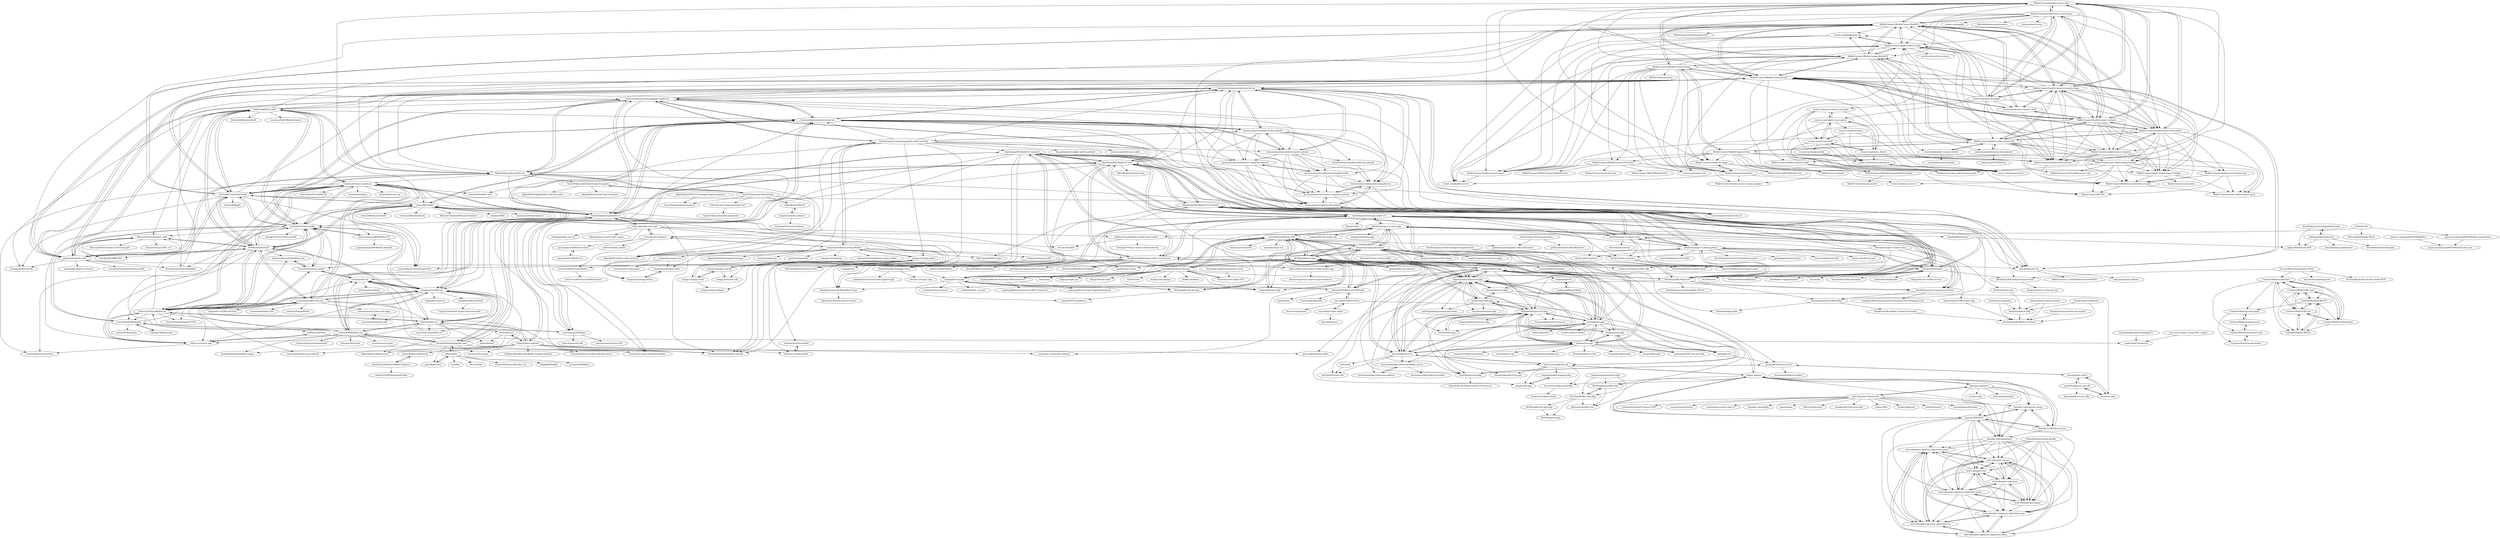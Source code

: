 digraph G {
"WalletConnect/walletconnect-docs" -> "WalletConnect/walletconnect-monorepo"
"WalletConnect/walletconnect-docs" -> "WalletConnect/WalletConnectSwiftV2"
"WalletConnect/walletconnect-docs" -> "WalletConnect/WalletConnectKotlinV2"
"WalletConnect/walletconnect-docs" -> "WalletConnect/walletconnect-utils"
"WalletConnect/walletconnect-docs" -> "WalletConnect/walletconnect-example-dapp"
"WalletConnect/walletconnect-docs" -> "WalletConnect/walletconnect-test-wallet"
"WalletConnect/walletconnect-docs" -> "WalletConnect/walletconnect-website"
"WalletConnect/walletconnect-docs" -> "WalletConnect/WalletConnectSwift"
"WalletConnect/walletconnect-docs" -> "WalletConnect/walletconnect-registry"
"WalletConnect/walletconnect-docs" -> "WalletConnect/walletconnect-assets"
"WalletConnect/walletconnect-docs" -> "reown-com/web-examples"
"WalletConnect/walletconnect-docs" -> "trustwallet/trust-web3-provider" ["e"=1]
"WalletConnect/walletconnect-docs" -> "WalletConnect/create-wc-dapp"
"WalletConnect/walletconnect-docs" -> "WalletConnect/walletconnect-specs"
"WalletConnect/walletconnect-docs" -> "WalletConnect/web3inbox"
"aceat64/EasyBitcoin-PHP" -> "denpamusic/php-bitcoinrpc"
"aceat64/EasyBitcoin-PHP" -> "Bit-Wasp/bitcoin-php"
"aceat64/EasyBitcoin-PHP" -> "blockchain/api-v1-client-php"
"aceat64/EasyBitcoin-PHP" -> "dryphp/bitcoin.php"
"aceat64/EasyBitcoin-PHP" -> "nbobtc/bitcoind-php"
"aceat64/EasyBitcoin-PHP" -> "btelle/ethereum-php"
"aceat64/EasyBitcoin-PHP" -> "digitaldonkey/ethereum-php"
"aceat64/EasyBitcoin-PHP" -> "BitcoinPHP/BitcoinECDSA.php"
"aceat64/EasyBitcoin-PHP" -> "Bit-Wasp/bitcoin-lib-php"
"aceat64/EasyBitcoin-PHP" -> "OmniLayer/omnicore" ["e"=1]
"aceat64/EasyBitcoin-PHP" -> "stolendata/rpc-ace"
"aceat64/EasyBitcoin-PHP" -> "cryptoapi/Payment-Gateway"
"horizontalsystems/unstoppable-wallet-ios" -> "horizontalsystems/unstoppable-wallet-android"
"horizontalsystems/unstoppable-wallet-ios" -> "horizontalsystems/bitcoin-kit-ios"
"horizontalsystems/unstoppable-wallet-ios" -> "horizontalsystems/ethereum-kit-ios"
"horizontalsystems/unstoppable-wallet-ios" -> "AlphaWallet/alpha-wallet-ios"
"horizontalsystems/unstoppable-wallet-ios" -> "horizontalsystems/bitcoin-kit-android"
"horizontalsystems/unstoppable-wallet-ios" -> "blockchain/My-Wallet-V3-iOS"
"horizontalsystems/unstoppable-wallet-ios" -> "horizontalsystems/ethereum-kit-android"
"horizontalsystems/unstoppable-wallet-ios" -> "safe-global/safe-ios"
"horizontalsystems/unstoppable-wallet-ios" -> "web3swift-team/web3swift"
"horizontalsystems/unstoppable-wallet-ios" -> "essentiaone/HDWallet"
"horizontalsystems/unstoppable-wallet-ios" -> "breadwallet/breadwallet-ios"
"horizontalsystems/unstoppable-wallet-ios" -> "WalletConnect/WalletConnectSwiftV2"
"horizontalsystems/unstoppable-wallet-ios" -> "WalletConnect/WalletConnectSwift"
"horizontalsystems/unstoppable-wallet-ios" -> "argentlabs/web3.swift"
"horizontalsystems/unstoppable-wallet-ios" -> "Boilertalk/Web3.swift"
"web3p/web3.php" -> "digitaldonkey/ethereum-php"
"web3p/web3.php" -> "web3p/ethereum-tx"
"web3p/web3.php" -> "web3-php/web3" ["e"=1]
"web3p/web3.php" -> "furqansiddiqui/erc20-php"
"web3p/web3.php" -> "iexbase/tron-api"
"web3p/web3.php" -> "Bit-Wasp/bitcoin-php"
"web3p/web3.php" -> "btelle/ethereum-php"
"web3p/web3.php" -> "sc0Vu/web3.php"
"web3p/web3.php" -> "simplito/elliptic-php"
"web3p/web3.php" -> "kornrunner/php-keccak"
"web3p/web3.php" -> "Fenguoz/tron-php"
"web3p/web3.php" -> "renoki-co/laravel-web3" ["e"=1]
"web3p/web3.php" -> "denpamusic/php-bitcoinrpc"
"web3p/web3.php" -> "zcJun/php-eth"
"web3p/web3.php" -> "aceat64/EasyBitcoin-PHP"
"WalletConnect/walletconnect-example-dapp" -> "WalletConnect/walletconnect-test-wallet"
"WalletConnect/walletconnect-example-dapp" -> "WalletConnect/walletconnect-website"
"WalletConnect/walletconnect-example-dapp" -> "WalletConnect/walletconnect-assets"
"WalletConnect/walletconnect-example-dapp" -> "WalletConnect/walletconnect-docs"
"WalletConnect/walletconnect-example-dapp" -> "WalletConnect/kotlin-walletconnect-lib"
"WalletConnect/walletconnect-example-dapp" -> "reown-com/web-examples"
"WalletConnect/walletconnect-example-dapp" -> "WalletConnect/node-walletconnect-bridge"
"WalletConnect/walletconnect-example-dapp" -> "WalletConnect/WalletConnectSwift"
"WalletConnect/walletconnect-example-dapp" -> "WalletConnect/WalletConnectSwiftV2"
"WalletConnect/walletconnect-example-dapp" -> "trustwallet/wallet-connect-swift"
"WalletConnect/walletconnect-example-dapp" -> "WalletConnect/walletconnect-registry"
"WalletConnect/walletconnect-example-dapp" -> "WalletConnect/walletconnect-utils"
"WalletConnect/walletconnect-example-dapp" -> "WalletConnect/walletconnect-monorepo"
"WalletConnect/walletconnect-example-dapp" -> "WalletConnect/py-walletconnect-bridge"
"WalletConnect/walletconnect-example-dapp" -> "WalletConnect/WalletConnectKotlinV2"
"knowledgearcdotorg/phpblockchain" -> "akondas/php-blockchain"
"knowledgearcdotorg/phpblockchain" -> "gnikyt/Blockchain-PHP"
"web3swift-team/web3swift" -> "argentlabs/web3.swift"
"web3swift-team/web3swift" -> "Boilertalk/Web3.swift"
"web3swift-team/web3swift" -> "WalletConnect/WalletConnectSwift"
"web3swift-team/web3swift" -> "BANKEX/web3swift"
"web3swift-team/web3swift" -> "WalletConnect/WalletConnectSwiftV2"
"web3swift-team/web3swift" -> "AlphaWallet/alpha-wallet-ios"
"web3swift-team/web3swift" -> "horizontalsystems/ethereum-kit-ios"
"web3swift-team/web3swift" -> "yuzushioh/EthereumKit"
"web3swift-team/web3swift" -> "zeriontech/Web3Swift"
"web3swift-team/web3swift" -> "yenom/BitcoinKit"
"web3swift-team/web3swift" -> "attaswift/BigInt" ["e"=1]
"web3swift-team/web3swift" -> "horizontalsystems/unstoppable-wallet-ios"
"web3swift-team/web3swift" -> "trustwallet/trust-wallet-ios"
"web3swift-team/web3swift" -> "safe-global/safe-ios"
"web3swift-team/web3swift" -> "trustwallet/trust-web3-provider" ["e"=1]
"yuzushioh/EthereumKit" -> "popshootjapan/WeiWallet-iOS"
"yuzushioh/EthereumKit" -> "BANKEX/web3swift"
"yuzushioh/EthereumKit" -> "yenom/BitcoinKit"
"yuzushioh/EthereumKit" -> "Boilertalk/Web3.swift"
"yuzushioh/EthereumKit" -> "oleganza/CoreBitcoin"
"yuzushioh/EthereumKit" -> "Conicoin/ethereum-wallet"
"yuzushioh/EthereumKit" -> "yuzushioh/HDWalletKit"
"yuzushioh/EthereumKit" -> "ethers-io/EthersWallet-ios"
"yuzushioh/EthereumKit" -> "trustwallet/trust-wallet-ios"
"yuzushioh/EthereumKit" -> "horizontalsystems/bitcoin-kit-ios"
"yuzushioh/EthereumKit" -> "web3swift-team/web3swift"
"yuzushioh/EthereumKit" -> "SteadyAction/EtherWalletKit"
"yuzushioh/EthereumKit" -> "ethers-io/ethers.objc"
"yuzushioh/EthereumKit" -> "MercuryProtocol/web3.swift"
"yuzushioh/EthereumKit" -> "daisuke310vvv/ContractSwift"
"oleganza/CoreBitcoin" -> "yenom/BitcoinKit"
"oleganza/CoreBitcoin" -> "arcbit/arcbit-ios"
"oleganza/CoreBitcoin" -> "voisine/breadwallet-ios"
"oleganza/CoreBitcoin" -> "yuzushioh/EthereumKit"
"oleganza/CoreBitcoin" -> "ethers-io/EthersWallet-ios"
"oleganza/CoreBitcoin" -> "keeshux/bitcoinspv"
"oleganza/CoreBitcoin" -> "breadwallet/breadwallet-core"
"oleganza/CoreBitcoin" -> "bither/bither-ios"
"oleganza/CoreBitcoin" -> "DoubleSha/BitcoinSwift"
"oleganza/CoreBitcoin" -> "consenlabs/token-core-ios"
"oleganza/CoreBitcoin" -> "horizontalsystems/bitcoin-kit-ios"
"oleganza/CoreBitcoin" -> "BANKEX/web3swift"
"oleganza/CoreBitcoin" -> "ethers-io/ethers.objc"
"oleganza/CoreBitcoin" -> "bitpay/bitcoind-rpc" ["e"=1]
"oleganza/CoreBitcoin" -> "mycelium-com/wallet-ios"
"stephen-hill/base58php" -> "tuupola/base58"
"WalletConnect/walletconnect-monorepo" -> "WalletConnect/walletconnect-docs"
"WalletConnect/walletconnect-monorepo" -> "WalletConnect/WalletConnectSwiftV2"
"WalletConnect/walletconnect-monorepo" -> "reown-com/web-examples"
"WalletConnect/walletconnect-monorepo" -> "WalletConnect/walletconnect-utils"
"WalletConnect/walletconnect-monorepo" -> "WalletConnect/walletconnect-test-wallet"
"WalletConnect/walletconnect-monorepo" -> "WalletConnect/walletconnect-example-dapp"
"WalletConnect/walletconnect-monorepo" -> "WalletConnect/WalletConnectKotlinV2"
"WalletConnect/walletconnect-monorepo" -> "WalletConnect/WalletConnectSwift"
"WalletConnect/walletconnect-monorepo" -> "WalletConnect/walletconnect-website"
"WalletConnect/walletconnect-monorepo" -> "reown-com/appkit" ["e"=1]
"WalletConnect/walletconnect-monorepo" -> "WalletConnect/walletconnect-registry"
"WalletConnect/walletconnect-monorepo" -> "coinbase/coinbase-wallet-sdk" ["e"=1]
"WalletConnect/walletconnect-monorepo" -> "MetaMask/metamask-mobile" ["e"=1]
"WalletConnect/walletconnect-monorepo" -> "Uniswap/web3-react" ["e"=1]
"WalletConnect/walletconnect-monorepo" -> "WalletConnect/walletconnect-assets"
"horizontalsystems/bitcoin-kit-android" -> "horizontalsystems/ethereum-kit-android"
"horizontalsystems/bitcoin-kit-android" -> "horizontalsystems/bitcoin-kit-ios"
"horizontalsystems/bitcoin-kit-android" -> "horizontalsystems/atomic-swap-kit-android"
"horizontalsystems/bitcoin-kit-android" -> "horizontalsystems/eos-kit-android"
"horizontalsystems/bitcoin-kit-android" -> "horizontalsystems/ethereum-kit-ios"
"horizontalsystems/bitcoin-kit-android" -> "horizontalsystems/binance-chain-kit-android"
"horizontalsystems/bitcoin-kit-android" -> "horizontalsystems/BinanceChainKit.Swift"
"horizontalsystems/bitcoin-kit-android" -> "horizontalsystems/hd-wallet-kit-android"
"horizontalsystems/bitcoin-kit-android" -> "horizontalsystems/eos-kit-ios"
"horizontalsystems/bitcoin-kit-android" -> "horizontalsystems/atomic-swap-kit-ios"
"horizontalsystems/bitcoin-kit-android" -> "horizontalsystems/unstoppable-wallet-android"
"trustwallet/trust-wallet-ios" -> "BANKEX/web3swift"
"trustwallet/trust-wallet-ios" -> "yuzushioh/EthereumKit"
"trustwallet/trust-wallet-ios" -> "trustwallet/trust-wallet-android-source" ["e"=1]
"trustwallet/trust-wallet-ios" -> "trustwallet/trust-keystore" ["e"=1]
"trustwallet/trust-wallet-ios" -> "ethers-io/EthersWallet-ios"
"trustwallet/trust-wallet-ios" -> "trustwallet/trust-web3-provider" ["e"=1]
"trustwallet/trust-wallet-ios" -> "consenlabs/token-core-ios"
"trustwallet/trust-wallet-ios" -> "Boilertalk/Web3.swift"
"trustwallet/trust-wallet-ios" -> "trustwallet/wallet-core" ["e"=1]
"trustwallet/trust-wallet-ios" -> "trustwallet/tokens" ["e"=1]
"trustwallet/trust-wallet-ios" -> "yenom/BitcoinKit"
"trustwallet/trust-wallet-ios" -> "trustwallet/trust-ray" ["e"=1]
"trustwallet/trust-wallet-ios" -> "web3swift-team/web3swift"
"trustwallet/trust-wallet-ios" -> "breadwallet/breadwallet-ios"
"trustwallet/trust-wallet-ios" -> "trustwallet/TrustSDK-iOS" ["e"=1]
"swaponline/MultiCurrencyWallet" -> "swaponline/swap.core"
"swaponline/MultiCurrencyWallet" -> "CoinSpace/CoinSpace"
"swaponline/MultiCurrencyWallet" -> "airgap-it/airgap-wallet"
"swaponline/MultiCurrencyWallet" -> "iamnotstatic/multichain-crypto-wallet" ["e"=1]
"swaponline/MultiCurrencyWallet" -> "swaponline/testnet.build"
"swaponline/MultiCurrencyWallet" -> "swaponline/swap.button"
"swaponline/MultiCurrencyWallet" -> "blockchain/blockchain-wallet-v4-frontend"
"swaponline/MultiCurrencyWallet" -> "algobasket/PeatioCryptoExchange" ["e"=1]
"swaponline/MultiCurrencyWallet" -> "movnetwork/swap" ["e"=1]
"swaponline/MultiCurrencyWallet" -> "horizontalsystems/unstoppable-wallet-android"
"swaponline/MultiCurrencyWallet" -> "openware/opendax" ["e"=1]
"swaponline/MultiCurrencyWallet" -> "coingrig/coingrig-wallet"
"swaponline/MultiCurrencyWallet" -> "AlphaWallet/alpha-wallet-android" ["e"=1]
"swaponline/MultiCurrencyWallet" -> "enkryptcom/enKrypt" ["e"=1]
"swaponline/MultiCurrencyWallet" -> "MyCryptoHQ/MyCrypto" ["e"=1]
"Boilertalk/Web3.swift" -> "argentlabs/web3.swift"
"Boilertalk/Web3.swift" -> "web3swift-team/web3swift"
"Boilertalk/Web3.swift" -> "BANKEX/web3swift"
"Boilertalk/Web3.swift" -> "yuzushioh/EthereumKit"
"Boilertalk/Web3.swift" -> "WalletConnect/WalletConnectSwift"
"Boilertalk/Web3.swift" -> "horizontalsystems/ethereum-kit-ios"
"Boilertalk/Web3.swift" -> "WalletConnect/WalletConnectSwiftV2"
"Boilertalk/Web3.swift" -> "MercuryProtocol/web3.swift"
"Boilertalk/Web3.swift" -> "trustwallet/trust-wallet-ios"
"Boilertalk/Web3.swift" -> "AlphaWallet/alpha-wallet-ios"
"Boilertalk/Web3.swift" -> "zeriontech/Web3Swift"
"Boilertalk/Web3.swift" -> "SteadyAction/EtherWalletKit"
"Boilertalk/Web3.swift" -> "horizontalsystems/bitcoin-kit-ios"
"Boilertalk/Web3.swift" -> "Boilertalk/BlockiesSwift"
"Boilertalk/Web3.swift" -> "maurovz/Swift-WalletConnect"
"web-token/jwt-framework" -> "Spomky-Labs/jose"
"web-token/jwt-framework" -> "Spomky-Labs/aes-key-wrap"
"web-token/jwt-framework" -> "lcobucci/jwt" ["e"=1]
"web-token/jwt-framework" -> "fgrosse/PHPASN1"
"web-token/jwt-framework" -> "firebase/php-jwt" ["e"=1]
"web-token/jwt-framework" -> "Spomky-Labs/base64url"
"web-token/jwt-framework" -> "beberlei/assert" ["e"=1]
"web-token/jwt-framework" -> "thecodingmachine/safe" ["e"=1]
"web-token/jwt-framework" -> "jumbojett/OpenID-Connect-PHP" ["e"=1]
"web-token/jwt-framework" -> "ramsey/uuid-doctrine" ["e"=1]
"web-token/jwt-framework" -> "crazywhalecc/static-php-cli" ["e"=1]
"web-token/jwt-framework" -> "Spomky-Labs/otphp" ["e"=1]
"web-token/jwt-framework" -> "spatie/enum" ["e"=1]
"web-token/jwt-framework" -> "infection/infection" ["e"=1]
"web-token/jwt-framework" -> "dunglas/doctrine-json-odm" ["e"=1]
"WalletConnect/walletconnect-test-wallet" -> "WalletConnect/walletconnect-example-dapp"
"WalletConnect/walletconnect-test-wallet" -> "WalletConnect/walletconnect-assets"
"WalletConnect/walletconnect-test-wallet" -> "WalletConnect/walletconnect-registry"
"WalletConnect/walletconnect-test-wallet" -> "WalletConnect/walletconnect-website"
"WalletConnect/walletconnect-test-wallet" -> "WalletConnect/node-walletconnect-bridge"
"WalletConnect/walletconnect-test-wallet" -> "WalletConnect/kotlin-walletconnect-lib"
"WalletConnect/walletconnect-test-wallet" -> "WalletConnect/walletconnect-utils"
"WalletConnect/walletconnect-test-wallet" -> "WalletConnect/walletconnect-docs"
"WalletConnect/walletconnect-test-wallet" -> "WalletConnect/firebase-walletconnect-push"
"WalletConnect/walletconnect-test-wallet" -> "WalletConnect/py-walletconnect-bridge"
"WalletConnect/walletconnect-test-wallet" -> "WalletConnect/walletconnect-specs"
"WalletConnect/walletconnect-test-wallet" -> "WalletConnect/WalletConnectSwift"
"WalletConnect/walletconnect-test-wallet" -> "WalletConnect/WalletConnectSwiftV2"
"WalletConnect/walletconnect-test-wallet" -> "WalletConnect/node-walletconnect-push"
"WalletConnect/walletconnect-test-wallet" -> "WalletConnect/walletconnect-demo-app"
"airgap-it/airgap-coin-lib" -> "airgap-it/airgap-wallet"
"airgap-it/airgap-coin-lib" -> "airgap-it/airgap-vault"
"airgap-it/airgap-coin-lib" -> "airgap-it/beacon-sdk" ["e"=1]
"WalletConnect/kotlin-walletconnect-lib" -> "trustwallet/wallet-connect-kotlin"
"WalletConnect/kotlin-walletconnect-lib" -> "WalletConnect/WalletConnectKotlinV2"
"WalletConnect/kotlin-walletconnect-lib" -> "WalletConnect/walletconnect-assets"
"WalletConnect/kotlin-walletconnect-lib" -> "WalletConnect/walletconnect-test-wallet"
"WalletConnect/kotlin-walletconnect-lib" -> "WalletConnect/firebase-walletconnect-push"
"WalletConnect/kotlin-walletconnect-lib" -> "WalletConnect/node-walletconnect-bridge"
"WalletConnect/kotlin-walletconnect-lib" -> "WalletConnect/walletconnect-registry"
"WalletConnect/kotlin-walletconnect-lib" -> "WalletConnect/walletconnect-utils"
"WalletConnect/kotlin-walletconnect-lib" -> "WalletConnect/WCIPs"
"WalletConnect/kotlin-walletconnect-lib" -> "WalletConnect/py-walletconnect-bridge"
"WalletConnect/kotlin-walletconnect-lib" -> "WalletConnect/walletconnect-example-dapp"
"WalletConnect/kotlin-walletconnect-lib" -> "WalletConnect/swift-walletconnect-lib"
"WalletConnect/kotlin-walletconnect-lib" -> "WalletConnect/WalletConnectUnity"
"WalletConnect/kotlin-walletconnect-lib" -> "WalletConnect/walletconnect-website"
"WalletConnect/kotlin-walletconnect-lib" -> "pink-room/walletconnectkit-android"
"airgap-it/airgap-wallet" -> "airgap-it/airgap-vault"
"airgap-it/airgap-wallet" -> "airgap-it/airgap-coin-lib"
"airgap-it/airgap-wallet" -> "airgap-it/beacon-sdk" ["e"=1]
"airgap-it/airgap-wallet" -> "airgap-it/airgap-distro"
"airgap-it/airgap-wallet" -> "swaponline/MultiCurrencyWallet"
"airgap-it/airgap-wallet" -> "trustee-wallet/trusteeWallet"
"airgap-it/airgap-wallet" -> "MyEtherWallet/ethereum-lists" ["e"=1]
"trustwallet/wallet-connect-swift" -> "WalletConnect/walletconnect-assets"
"trustwallet/wallet-connect-swift" -> "WalletConnect/WalletConnectSwift"
"trustwallet/wallet-connect-swift" -> "WalletConnect/WalletConnectSwiftV2"
"trustwallet/wallet-connect-swift" -> "WalletConnect/walletconnect-website"
"trustwallet/wallet-connect-swift" -> "WalletConnect/walletconnect-example-dapp"
"trustwallet/wallet-connect-kotlin" -> "WalletConnect/kotlin-walletconnect-lib"
"trustwallet/wallet-connect-kotlin" -> "trustwallet/assets-go-libs" ["e"=1]
"greenaddress/WalletCordova" -> "greenaddress/WalletCrx"
"furqansiddiqui/erc20-php" -> "furqansiddiqui/ethereum-rpc"
"furqansiddiqui/erc20-php" -> "digitaldonkey/ethereum-php"
"furqansiddiqui/erc20-php" -> "zcJun/php-eth"
"furqansiddiqui/erc20-php" -> "web3p/ethereum-tx"
"furqansiddiqui/erc20-php" -> "sc0Vu/web3.php"
"furqansiddiqui/erc20-php" -> "web3p/web3.php"
"furqansiddiqui/erc20-php" -> "NanQi/ethereum-php"
"furqansiddiqui/erc20-php" -> "Fenguoz/tron-php"
"furqansiddiqui/erc20-php" -> "iexbase/tron-api"
"furqansiddiqui/erc20-php" -> "btelle/ethereum-php"
"furqansiddiqui/erc20-php" -> "furqansiddiqui/ethereum-php"
"furqansiddiqui/erc20-php" -> "kornrunner/php-ethereum-offline-raw-tx"
"zcJun/php-eth" -> "myxtype/ethereum-client"
"zcJun/php-eth" -> "furqansiddiqui/erc20-php"
"horizontalsystems/unstoppable-wallet-android" -> "horizontalsystems/unstoppable-wallet-ios"
"horizontalsystems/unstoppable-wallet-android" -> "horizontalsystems/bitcoin-kit-android"
"horizontalsystems/unstoppable-wallet-android" -> "horizontalsystems/ethereum-kit-android"
"horizontalsystems/unstoppable-wallet-android" -> "AlphaWallet/alpha-wallet-android" ["e"=1]
"horizontalsystems/unstoppable-wallet-android" -> "horizontalsystems/bitcoin-kit-ios"
"horizontalsystems/unstoppable-wallet-android" -> "blockchain/My-Wallet-V3-Android"
"horizontalsystems/unstoppable-wallet-android" -> "hoanghiephui/coindex-wallet-android"
"horizontalsystems/unstoppable-wallet-android" -> "horizontalsystems/ethereum-kit-ios"
"horizontalsystems/unstoppable-wallet-android" -> "bitcoin-wallet/bitcoin-wallet" ["e"=1]
"horizontalsystems/unstoppable-wallet-android" -> "breadwallet/breadwallet-android" ["e"=1]
"horizontalsystems/unstoppable-wallet-android" -> "swaponline/MultiCurrencyWallet"
"horizontalsystems/unstoppable-wallet-android" -> "trustwallet/wallet-core" ["e"=1]
"horizontalsystems/unstoppable-wallet-android" -> "CoinSpace/CoinSpace"
"horizontalsystems/unstoppable-wallet-android" -> "airgap-it/airgap-wallet"
"horizontalsystems/unstoppable-wallet-android" -> "horizontalsystems/binance-chain-kit-android"
"horizontalsystems/ethereum-kit-ios" -> "horizontalsystems/ethereum-kit-android"
"horizontalsystems/ethereum-kit-ios" -> "horizontalsystems/bitcoin-kit-ios"
"horizontalsystems/ethereum-kit-ios" -> "horizontalsystems/BinanceChainKit.Swift"
"horizontalsystems/ethereum-kit-ios" -> "horizontalsystems/bitcoin-kit-android"
"horizontalsystems/ethereum-kit-ios" -> "horizontalsystems/eos-kit-android"
"horizontalsystems/ethereum-kit-ios" -> "horizontalsystems/binance-chain-kit-android"
"horizontalsystems/ethereum-kit-ios" -> "horizontalsystems/eos-kit-ios"
"horizontalsystems/ethereum-kit-ios" -> "horizontalsystems/atomic-swap-kit-android"
"horizontalsystems/ethereum-kit-ios" -> "WalletConnect/WalletConnectSwift"
"horizontalsystems/ethereum-kit-ios" -> "horizontalsystems/unstoppable-wallet-ios"
"horizontalsystems/ethereum-kit-ios" -> "safe-global/safe-ios"
"horizontalsystems/ethereum-kit-ios" -> "argentlabs/web3.swift"
"horizontalsystems/ethereum-kit-ios" -> "horizontalsystems/atomic-swap-kit-ios"
"airgap-it/airgap-vault" -> "airgap-it/airgap-wallet"
"airgap-it/airgap-vault" -> "airgap-it/airgap-coin-lib"
"airgap-it/airgap-vault" -> "airgap-it/airgap-distro"
"iexbase/tron-api" -> "Fenguoz/tron-php"
"iexbase/tron-api" -> "digitaldonkey/ethereum-php"
"iexbase/tron-api" -> "web3p/ethereum-tx"
"iexbase/tron-api" -> "web3p/web3.php"
"iexbase/tron-api" -> "tronprotocol/tronweb" ["e"=1]
"iexbase/tron-api" -> "furqansiddiqui/erc20-php"
"iexbase/tron-api" -> "Bit-Wasp/bitcoin-php"
"iexbase/tron-api" -> "tronprotocol/documentation" ["e"=1]
"iexbase/tron-api" -> "smirkcat/tron-rpc" ["e"=1]
"iexbase/tron-api" -> "Fenguoz/bsc-php"
"iexbase/tron-api" -> "songning4/PHP-Tron-develop"
"iexbase/tron-api" -> "zcJun/php-eth"
"iexbase/tron-api" -> "tronprotocol/tron-deployment" ["e"=1]
"iexbase/tron-api" -> "NanQi/ethereum-php"
"iexbase/tron-api" -> "fbsobreira/gotron-sdk" ["e"=1]
"kopanitsa/web3-arduino" -> "AlphaWallet/Web3E"
"kopanitsa/web3-arduino" -> "kvhnuke/Ethereum-Arduino"
"dryphp/bitcoin.php" -> "aceat64/EasyBitcoin-PHP"
"dryphp/bitcoin.php" -> "nbobtc/bitcoind-php"
"dryphp/bitcoin.php" -> "zamgo/PHPCoinAddress"
"dryphp/bitcoin.php" -> "BitcoinPHP/BitcoinECDSA.php"
"dryphp/bitcoin.php" -> "Bit-Wasp/bitcoin-lib-php"
"dryphp/bitcoin.php" -> "m0Ray/bitcoin_account"
"dryphp/bitcoin.php" -> "tcatm/bitcoin-js-remote" ["e"=1]
"argentlabs/web3.swift" -> "web3swift-team/web3swift"
"argentlabs/web3.swift" -> "Boilertalk/Web3.swift"
"argentlabs/web3.swift" -> "WalletConnect/WalletConnectSwift"
"argentlabs/web3.swift" -> "horizontalsystems/ethereum-kit-ios"
"argentlabs/web3.swift" -> "WalletConnect/WalletConnectSwiftV2"
"argentlabs/web3.swift" -> "AlphaWallet/alpha-wallet-ios"
"argentlabs/web3.swift" -> "argentlabs/argent-contracts" ["e"=1]
"argentlabs/web3.swift" -> "BANKEX/web3swift"
"argentlabs/web3.swift" -> "safe-global/safe-ios"
"argentlabs/web3.swift" -> "SteadyAction/EtherWalletKit"
"argentlabs/web3.swift" -> "metaplex-foundation/Solana.Swift" ["e"=1]
"argentlabs/web3.swift" -> "zeriontech/Web3Swift"
"argentlabs/web3.swift" -> "yuzushioh/EthereumKit"
"argentlabs/web3.swift" -> "MercuryProtocol/web3.swift"
"argentlabs/web3.swift" -> "horizontalsystems/unstoppable-wallet-ios"
"simplito/elliptic-php" -> "kornrunner/php-keccak"
"simplito/elliptic-php" -> "web3p/ethereum-tx"
"simplito/elliptic-php" -> "phpecc/phpecc"
"simplito/elliptic-php" -> "digitaldonkey/ethereum-php"
"simplito/elliptic-php" -> "furqansiddiqui/erc20-php"
"simplito/elliptic-php" -> "tuupola/base58"
"simplito/elliptic-php" -> "kornrunner/php-ethereum-address"
"simplito/elliptic-php" -> "simplito/bn-php"
"simplito/elliptic-php" -> "web3p/web3.php"
"simplito/elliptic-php" -> "Bit-Wasp/bitcoin-php"
"simplito/elliptic-php" -> "web3p/ethereum-util"
"BANKEX/web3swift" -> "yuzushioh/EthereumKit"
"BANKEX/web3swift" -> "Boilertalk/Web3.swift"
"BANKEX/web3swift" -> "MercuryProtocol/web3.swift"
"BANKEX/web3swift" -> "web3swift-team/web3swift"
"BANKEX/web3swift" -> "trustwallet/trust-wallet-ios"
"BANKEX/web3swift" -> "ethers-io/EthersWallet-ios"
"BANKEX/web3swift" -> "IndisputableLabs/Swifthereum"
"BANKEX/web3swift" -> "ethers-io/ethers.objc"
"BANKEX/web3swift" -> "trustwallet/trust-keystore" ["e"=1]
"BANKEX/web3swift" -> "Conicoin/ethereum-wallet"
"BANKEX/web3swift" -> "yenom/BitcoinKit"
"BANKEX/web3swift" -> "oleganza/CoreBitcoin"
"BANKEX/web3swift" -> "argentlabs/web3.swift"
"BANKEX/web3swift" -> "bricklife/JSONRPCKit"
"BANKEX/web3swift" -> "consenlabs/token-core-ios"
"WalletConnect/walletconnect-website" -> "WalletConnect/walletconnect-assets"
"WalletConnect/walletconnect-website" -> "WalletConnect/walletconnect-example-dapp"
"WalletConnect/walletconnect-website" -> "WalletConnect/walletconnect-test-wallet"
"WalletConnect/walletconnect-website" -> "WalletConnect/node-walletconnect-bridge"
"WalletConnect/walletconnect-website" -> "WalletConnect/walletconnect-registry"
"WalletConnect/walletconnect-website" -> "WalletConnect/py-walletconnect-bridge"
"WalletConnect/walletconnect-website" -> "WalletConnect/WalletConnectSwift"
"WalletConnect/walletconnect-website" -> "WalletConnect/walletconnect-docs"
"WalletConnect/walletconnect-website" -> "WalletConnect/walletconnect-utils"
"WalletConnect/walletconnect-website" -> "WalletConnect/kotlin-walletconnect-lib"
"WalletConnect/walletconnect-website" -> "WalletConnect/WalletConnectSwiftV2"
"WalletConnect/walletconnect-website" -> "WalletConnect/walletconnect-demo-app"
"WalletConnect/walletconnect-website" -> "WalletConnect/firebase-walletconnect-push"
"WalletConnect/walletconnect-website" -> "trustwallet/wallet-connect-swift"
"WalletConnect/walletconnect-website" -> "WalletConnect/create-wc-dapp"
"WalletConnect/node-walletconnect-bridge" -> "WalletConnect/node-walletconnect-push"
"WalletConnect/node-walletconnect-bridge" -> "WalletConnect/firebase-walletconnect-push"
"WalletConnect/node-walletconnect-bridge" -> "WalletConnect/association"
"WalletConnect/walletconnect-assets" -> "WalletConnect/firebase-walletconnect-push"
"BitcoinPHP/BitcoinECDSA.php" -> "Bit-Wasp/bitcoin-php"
"BitcoinPHP/BitcoinECDSA.php" -> "denpamusic/php-bitcoinrpc"
"BitcoinPHP/BitcoinECDSA.php" -> "dryphp/bitcoin.php"
"BitcoinPHP/BitcoinECDSA.php" -> "vbuterin/btckeysplit"
"BitcoinPHP/BitcoinECDSA.php" -> "SjorsO/keys" ["e"=1]
"BitcoinPHP/BitcoinECDSA.php" -> "aceat64/EasyBitcoin-PHP"
"BitcoinPHP/BitcoinECDSA.php" -> "dan-da/hd-wallet-derive"
"consenlabs/token-core-ios" -> "consenlabs/token-core-android" ["e"=1]
"consenlabs/token-core-ios" -> "OracleChain/PocketEOS-IOS" ["e"=1]
"consenlabs/token-core-ios" -> "oleganza/CoreBitcoin"
"consenlabs/token-core-ios" -> "ethers-io/EthersWallet-ios"
"consenlabs/token-core-ios" -> "trustwallet/trust-wallet-ios"
"consenlabs/token-core-ios" -> "ethers-io/ethers.objc"
"consenlabs/token-core-ios" -> "BANKEX/web3swift"
"consenlabs/token-core-ios" -> "zhiquan911/CHKLineChart" ["e"=1]
"consenlabs/token-core-ios" -> "consenlabs/token-core" ["e"=1]
"consenlabs/token-core-ios" -> "consenlabs/tokenlon-sdk"
"consenlabs/token-core-ios" -> "consenlabs/eos-stake-vote-dapp"
"consenlabs/token-core-ios" -> "bither/bither-ios"
"consenlabs/token-core-ios" -> "southex/SimpleWallet" ["e"=1]
"consenlabs/token-core-ios" -> "yenom/BitcoinKit"
"consenlabs/token-core-ios" -> "yuzushioh/EthereumKit"
"nguyenvanhoang26041994/dev-experiences" -> "nguyenvanhoang26041994/nhactube.com"
"SmartTokenLabs/TokenScript" -> "SmartTokenLabs/TokenScript-Examples"
"SmartTokenLabs/TokenScript" -> "SmartTokenLabs/attestation"
"SmartTokenLabs/TokenScript" -> "AlphaWallet/alpha-wallet-android" ["e"=1]
"SmartTokenLabs/TokenScript" -> "AlphaWallet/alpha-wallet-ios"
"SmartTokenLabs/TokenScript" -> "TokenScript-Framework/token-kit"
"SmartTokenLabs/TokenScript" -> "AlphaWallet/Web3E"
"horizontalsystems/ethereum-kit-android" -> "horizontalsystems/bitcoin-kit-android"
"horizontalsystems/ethereum-kit-android" -> "horizontalsystems/ethereum-kit-ios"
"horizontalsystems/ethereum-kit-android" -> "horizontalsystems/eos-kit-android"
"horizontalsystems/ethereum-kit-android" -> "horizontalsystems/atomic-swap-kit-android"
"horizontalsystems/ethereum-kit-android" -> "horizontalsystems/binance-chain-kit-android"
"horizontalsystems/ethereum-kit-android" -> "horizontalsystems/BinanceChainKit.Swift"
"horizontalsystems/ethereum-kit-android" -> "horizontalsystems/eos-kit-ios"
"horizontalsystems/ethereum-kit-android" -> "horizontalsystems/hd-wallet-kit-android"
"horizontalsystems/ethereum-kit-android" -> "horizontalsystems/atomic-swap-kit-ios"
"horizontalsystems/ethereum-kit-android" -> "horizontalsystems/bitcoin-kit-ios"
"AlphaWallet/alpha-wallet-ios" -> "AlphaWallet/alpha-wallet-android" ["e"=1]
"AlphaWallet/alpha-wallet-ios" -> "SmartTokenLabs/TokenScript"
"AlphaWallet/alpha-wallet-ios" -> "horizontalsystems/unstoppable-wallet-ios"
"AlphaWallet/alpha-wallet-ios" -> "argentlabs/web3.swift"
"AlphaWallet/alpha-wallet-ios" -> "web3swift-team/web3swift"
"AlphaWallet/alpha-wallet-ios" -> "SmartTokenLabs/TokenScript-Examples"
"AlphaWallet/alpha-wallet-ios" -> "WalletConnect/WalletConnectSwift"
"AlphaWallet/alpha-wallet-ios" -> "blockchain/My-Wallet-V3-iOS"
"AlphaWallet/alpha-wallet-ios" -> "horizontalsystems/ethereum-kit-ios"
"AlphaWallet/alpha-wallet-ios" -> "Boilertalk/Web3.swift"
"AlphaWallet/alpha-wallet-ios" -> "WalletConnect/WalletConnectSwiftV2"
"AlphaWallet/alpha-wallet-ios" -> "safe-global/safe-ios"
"AlphaWallet/alpha-wallet-ios" -> "trustwallet/trust-wallet-ios"
"AlphaWallet/alpha-wallet-ios" -> "horizontalsystems/bitcoin-kit-ios"
"AlphaWallet/alpha-wallet-ios" -> "breadwallet/breadwallet-ios"
"popshootjapan/WeiWallet-iOS" -> "yuzushioh/EthereumKit"
"popshootjapan/WeiWallet-iOS" -> "popshootjapan/WeiWallet-Android"
"popshootjapan/WeiWallet-iOS" -> "Conicoin/ethereum-wallet"
"WalletConnect/py-walletconnect-bridge" -> "WalletConnect/py-walletconnect-push"
"WalletConnect/py-walletconnect-bridge" -> "WalletConnect/firebase-walletconnect-push"
"WalletConnect/py-walletconnect-bridge" -> "WalletConnect/node-walletconnect-bridge"
"WalletConnect/py-walletconnect-bridge" -> "WalletConnect/node-walletconnect-push"
"WalletConnect/py-walletconnect-bridge" -> "WalletConnect/WCIPs"
"WalletConnect/py-walletconnect-bridge" -> "WalletConnect/walletconnect-demo-app"
"WalletConnect/py-walletconnect-bridge" -> "reown-com/keys-server"
"WalletConnect/py-walletconnect-bridge" -> "WalletConnect/swift-walletconnect-lib"
"WalletConnect/firebase-walletconnect-push" -> "WalletConnect/node-walletconnect-push"
"WalletConnect/firebase-walletconnect-push" -> "WalletConnect/WCIPs"
"web3p/ethereum-tx" -> "web3p/ethereum-util"
"web3p/ethereum-tx" -> "digitaldonkey/ethereum-php"
"web3p/ethereum-tx" -> "web3p/web3.php"
"web3p/ethereum-tx" -> "web3p/rlp"
"web3p/ethereum-tx" -> "kornrunner/php-ethereum-offline-raw-tx"
"web3p/ethereum-tx" -> "simplito/elliptic-php"
"web3p/ethereum-tx" -> "furqansiddiqui/erc20-php"
"web3p/ethereum-tx" -> "iexbase/tron-api"
"web3p/ethereum-tx" -> "kornrunner/php-keccak"
"web3p/ethereum-tx" -> "Bit-Wasp/bitcoin-php"
"consenlabs/tokenlon-sdk" -> "consenlabs/eos-stake-vote-dapp"
"consenlabs/eos-stake-vote-dapp" -> "consenlabs/tokenlon-sdk"
"bither/bither-android" -> "bither/bither-ios"
"bither/bither-android" -> "bither/bitherj"
"bither/bither-android" -> "breadwallet/breadwallet-android" ["e"=1]
"bither/bither-android" -> "mycelium-com/wallet-android" ["e"=1]
"bither/bither-android" -> "bither/bither-desktop-java"
"bither/bither-android" -> "manuelsc/Lunary-Ethereum-Wallet" ["e"=1]
"bither/bither-android" -> "blockchain/My-Wallet-V3-Android"
"bither/bither-android" -> "greenaddress/GreenBits"
"bither/bither-android" -> "trustwallet/trust-wallet-android-source" ["e"=1]
"bither/bither-android" -> "bither/bither-android-lib"
"bither/bither-android" -> "consenlabs/token-core-android" ["e"=1]
"bither/bither-android" -> "thinkmobiles/BitcoinJ-Wallet-Sample-Android"
"yenom/BitcoinKit" -> "oleganza/CoreBitcoin"
"yenom/BitcoinKit" -> "yuzushioh/EthereumKit"
"yenom/BitcoinKit" -> "horizontalsystems/bitcoin-kit-ios"
"yenom/BitcoinKit" -> "shu223/BlockchainSwift" ["e"=1]
"yenom/BitcoinKit" -> "BANKEX/web3swift"
"yenom/BitcoinKit" -> "etotheipi/BitcoinArmory" ["e"=1]
"yenom/BitcoinKit" -> "yuzushioh/HDWalletKit"
"yenom/BitcoinKit" -> "breadwallet/breadwallet-ios"
"yenom/BitcoinKit" -> "BitcoinUnlimited/BitcoinUnlimited" ["e"=1]
"yenom/BitcoinKit" -> "ishkawa/DIKit" ["e"=1]
"yenom/BitcoinKit" -> "web3swift-team/web3swift"
"yenom/BitcoinKit" -> "kizitonwose/PodsUpdater" ["e"=1]
"yenom/BitcoinKit" -> "sipa/bitcoin-seeder" ["e"=1]
"yenom/BitcoinKit" -> "trustwallet/trust-wallet-ios"
"yenom/BitcoinKit" -> "popshootjapan/WeiWallet-iOS"
"web-token/jwt-core" -> "web-token/jwt-signature"
"web-token/jwt-core" -> "web-token/jwt-signature-algorithm-ecdsa"
"web-token/jwt-core" -> "web-token/jwt-key-mgmt"
"web-token/jwt-core" -> "web-token/jwt-util-ecc"
"web-token/jwt-core" -> "web-token/jwt-signature-algorithm-rsa"
"web-token/jwt-core" -> "web-token/jwt-signature-algorithm-none"
"web-token/jwt-core" -> "web-token/jwt-signature-algorithm-hmac"
"SteadyAction/EtherWalletKit" -> "horizontalsystems/ethereum-kit-ios"
"essentiaone/HDWallet" -> "yuzushioh/HDWalletKit"
"essentiaone/HDWallet" -> "horizontalsystems/bitcoin-kit-ios"
"essentiaone/HDWallet" -> "essentiaone/Essentia-iOS"
"essentiaone/HDWallet" -> "bnb-chain/swift-sdk"
"horizontalsystems/bitcoin-kit-ios" -> "horizontalsystems/ethereum-kit-ios"
"horizontalsystems/bitcoin-kit-ios" -> "horizontalsystems/bitcoin-kit-android"
"horizontalsystems/bitcoin-kit-ios" -> "essentiaone/HDWallet"
"horizontalsystems/bitcoin-kit-ios" -> "horizontalsystems/unstoppable-wallet-ios"
"horizontalsystems/bitcoin-kit-ios" -> "horizontalsystems/atomic-swap-kit-android"
"horizontalsystems/bitcoin-kit-ios" -> "horizontalsystems/ethereum-kit-android"
"horizontalsystems/bitcoin-kit-ios" -> "horizontalsystems/BinanceChainKit.Swift"
"horizontalsystems/bitcoin-kit-ios" -> "yenom/BitcoinKit"
"horizontalsystems/bitcoin-kit-ios" -> "horizontalsystems/eos-kit-android"
"horizontalsystems/bitcoin-kit-ios" -> "horizontalsystems/eos-kit-ios"
"horizontalsystems/bitcoin-kit-ios" -> "horizontalsystems/binance-chain-kit-android"
"horizontalsystems/bitcoin-kit-ios" -> "yuzushioh/EthereumKit"
"horizontalsystems/bitcoin-kit-ios" -> "oleganza/CoreBitcoin"
"horizontalsystems/bitcoin-kit-ios" -> "horizontalsystems/atomic-swap-kit-ios"
"horizontalsystems/bitcoin-kit-ios" -> "breadwallet/breadwallet-ios"
"swaponline/swap.core" -> "swaponline/testnet.build"
"swaponline/swap.core" -> "swaponline/swap.button"
"swaponline/swap.core" -> "arrayio/array-io-keychain"
"horizontalsystems/BinanceChainKit.Swift" -> "horizontalsystems/eos-kit-ios"
"horizontalsystems/BinanceChainKit.Swift" -> "horizontalsystems/eos-kit-android"
"horizontalsystems/BinanceChainKit.Swift" -> "horizontalsystems/atomic-swap-kit-android"
"horizontalsystems/BinanceChainKit.Swift" -> "horizontalsystems/binance-chain-kit-android"
"horizontalsystems/BinanceChainKit.Swift" -> "horizontalsystems/atomic-swap-kit-ios"
"yuzushioh/HDWalletKit" -> "CikeQiu/CKMnemonic"
"yuzushioh/HDWalletKit" -> "essentiaone/HDWallet"
"yuzushioh/HDWalletKit" -> "yuzushioh/EthereumKit"
"yuzushioh/HDWalletKit" -> "nybex/NYMnemonic"
"yuzushioh/HDWalletKit" -> "arcbit/arcbit-ios"
"Kamahl19/react-native-wallet" -> "fatihcandev/react-native-crypto-wallet-app"
"Kamahl19/react-native-wallet" -> "coreyphillips/moonshine"
"kesar/ethereum-php" -> "digitaldonkey/ethereum-php"
"kesar/ethereum-php" -> "btelle/ethereum-php"
"kesar/ethereum-php" -> "kesar/eos-php"
"kesar/ethereum-php" -> "furqansiddiqui/ethereum-rpc"
"goldennetwork/golden-wallet-react-native" -> "goldennetwork/golden-eth-notifications"
"goldennetwork/golden-wallet-react-native" -> "brunobar79/react-native-web3-webview"
"goldennetwork/golden-wallet-react-native" -> "eltcoin/eltwallet"
"MercuryProtocol/web3.swift" -> "MercuryProtocol/web3.swift-Example"
"MercuryProtocol/web3.swift" -> "BANKEX/web3swift"
"MercuryProtocol/web3.swift" -> "bricklife/JSONRPCKit"
"MercuryProtocol/web3.swift" -> "shamatar/secp256k1_ios"
"kornrunner/php-ethereum-offline-raw-tx" -> "kornrunner/php-ethereum-token"
"kornrunner/php-ethereum-offline-raw-tx" -> "kornrunner/php-ethereum-address"
"NanQi/ethereum-php" -> "myxtype/ethereum-client"
"NanQi/ethereum-php" -> "bolpol/ERC20-TokenTracker-PHP-Service"
"akondas/php-blockchain" -> "knowledgearcdotorg/phpblockchain"
"akondas/php-blockchain" -> "akondas/php-grandmaster"
"akondas/php-blockchain" -> "gnikyt/Blockchain-PHP"
"akondas/php-blockchain" -> "flavienbwk/blockchain-php"
"greenaddress/WalletCrx" -> "greenaddress/WalletCordova"
"CoinbaseWallet/CBCrypto" -> "CoinbaseWallet/CBHTTP"
"CoinbaseWallet/CBCrypto" -> "CoinbaseWallet/CBCore"
"CoinbaseWallet/CBCrypto" -> "CoinbaseWallet/CBDatabase"
"CoinbaseWallet/CBCrypto" -> "CoinbaseWallet/CBStore"
"CoinbaseWallet/CBCrypto" -> "CoinbaseWallet/coinselect"
"CoinbaseWallet/CBCore" -> "CoinbaseWallet/CBStore"
"CoinbaseWallet/CBCore" -> "CoinbaseWallet/CBHTTP"
"CoinbaseWallet/CBCore" -> "CoinbaseWallet/coinselect"
"CoinbaseWallet/CBCore" -> "CoinbaseWallet/CBDatabase"
"CoinbaseWallet/CBCore" -> "CoinbaseWallet/CBCrypto"
"AlphaWallet/Web3E" -> "kopanitsa/web3-arduino"
"CoinbaseWallet/CBStore" -> "CoinbaseWallet/CBCore"
"CoinbaseWallet/CBStore" -> "CoinbaseWallet/CBHTTP"
"horizontalsystems/hd-wallet-kit-android" -> "horizontalsystems/atomic-swap-kit-ios"
"horizontalsystems/eos-kit-android" -> "horizontalsystems/eos-kit-ios"
"horizontalsystems/eos-kit-android" -> "horizontalsystems/atomic-swap-kit-android"
"horizontalsystems/eos-kit-android" -> "horizontalsystems/atomic-swap-kit-ios"
"horizontalsystems/eos-kit-ios" -> "horizontalsystems/eos-kit-android"
"horizontalsystems/atomic-swap-kit-ios" -> "horizontalsystems/atomic-swap-kit-android"
"horizontalsystems/atomic-swap-kit-ios" -> "horizontalsystems/eos-kit-ios"
"horizontalsystems/atomic-swap-kit-ios" -> "horizontalsystems/eos-kit-android"
"horizontalsystems/atomic-swap-kit-android" -> "horizontalsystems/atomic-swap-kit-ios"
"horizontalsystems/atomic-swap-kit-android" -> "horizontalsystems/eos-kit-ios"
"horizontalsystems/atomic-swap-kit-android" -> "horizontalsystems/eos-kit-android"
"kesar/eos-php" -> "pete001/php-eos-rpc-sdk"
"kesar/eos-php" -> "myxtype/eos-client"
"Bit-Wasp/bitcoin-lib-php" -> "Bit-Wasp/bitcoin-php"
"Bit-Wasp/bitcoin-lib-php" -> "zamgo/PHPCoinAddress"
"horizontalsystems/binance-chain-kit-android" -> "horizontalsystems/eos-kit-ios"
"horizontalsystems/binance-chain-kit-android" -> "horizontalsystems/eos-kit-android"
"horizontalsystems/binance-chain-kit-android" -> "horizontalsystems/BinanceChainKit.Swift"
"horizontalsystems/binance-chain-kit-android" -> "horizontalsystems/atomic-swap-kit-android"
"web3p/rlp" -> "web3p/ethereum-util"
"kornrunner/php-ethereum-address" -> "kornrunner/php-ethereum-offline-raw-tx"
"kornrunner/php-keccak" -> "kornrunner/php-secp256k1"
"kornrunner/php-keccak" -> "simplito/bn-php"
"kornrunner/php-keccak" -> "simplito/bigint-wrapper-php"
"kornrunner/php-keccak" -> "simplito/elliptic-php"
"kornrunner/php-keccak" -> "dzarezenko/etherscan-api"
"kornrunner/php-keccak" -> "phpecc/phpecc"
"kornrunner/php-keccak" -> "web3p/ethereum-tx"
"wolfhous/HSEther" -> "ethers-io/ethers.objc"
"wolfhous/HSEther" -> "caobo56/BCGenerator"
"IndisputableLabs/Swifthereum" -> "Conicoin/ethereum-wallet"
"AlphaWallet/ERC875-Example-Implementation" -> "SmartTokenLabs/attestation"
"CoinbaseWallet/CBDatabase" -> "CoinbaseWallet/CBCore"
"CoinbaseWallet/CBDatabase" -> "CoinbaseWallet/coinselect"
"CoinbaseWallet/CBDatabase" -> "CoinbaseWallet/CBCrypto"
"CoinbaseWallet/CBDatabase" -> "CoinbaseWallet/CBHTTP"
"CoinbaseWallet/CBDatabase" -> "CoinbaseWallet/CBStore"
"web-token/jwt-signature-algorithm-rsa" -> "web-token/jwt-signature-algorithm-none"
"web-token/jwt-signature-algorithm-rsa" -> "web-token/jwt-signature-algorithm-hmac"
"web-token/jwt-signature-algorithm-rsa" -> "web-token/jwt-signature-algorithm-eddsa"
"web-token/jwt-signature-algorithm-rsa" -> "web-token/jwt-util-ecc"
"web-token/jwt-key-mgmt" -> "web-token/jwt-signature-algorithm-ecdsa"
"web-token/jwt-key-mgmt" -> "web-token/jwt-util-ecc"
"web-token/jwt-key-mgmt" -> "web-token/jwt-core"
"web-token/jwt-key-mgmt" -> "web-token/jwt-signature"
"web-token/jwt-key-mgmt" -> "web-token/jwt-signature-algorithm-none"
"web-token/jwt-signature" -> "web-token/jwt-core"
"web-token/jwt-signature" -> "web-token/jwt-signature-algorithm-ecdsa"
"web-token/jwt-signature" -> "web-token/jwt-key-mgmt"
"web-token/jwt-signature" -> "web-token/jwt-util-ecc"
"web-token/jwt-signature" -> "web-token/jwt-signature-algorithm-rsa"
"web-token/jwt-signature" -> "web-token/jwt-signature-algorithm-hmac"
"web-token/jwt-signature" -> "web-token/jwt-signature-algorithm-none"
"web-token/jwt-signature-algorithm-ecdsa" -> "web-token/jwt-signature"
"web-token/jwt-signature-algorithm-ecdsa" -> "web-token/jwt-key-mgmt"
"web-token/jwt-signature-algorithm-ecdsa" -> "web-token/jwt-util-ecc"
"web-token/jwt-signature-algorithm-ecdsa" -> "web-token/jwt-core"
"web-token/jwt-signature-algorithm-ecdsa" -> "web-token/jwt-signature-algorithm-hmac"
"web-token/jwt-signature-algorithm-ecdsa" -> "web-token/jwt-signature-algorithm-none"
"web-token/jwt-signature-algorithm-ecdsa" -> "web-token/jwt-signature-algorithm-rsa"
"web-token/jwt-signature-algorithm-ecdsa" -> "web-token/jwt-signature-algorithm-eddsa"
"nguyenvanhoang26041994/fork-ui" -> "nguyenvanhoang26041994/nhactube.com"
"WalletConnect/walletconnect-demo-app" -> "WalletConnect/firebase-walletconnect-push"
"WalletConnect/walletconnect-demo-app" -> "WalletConnect/node-walletconnect-push"
"WalletConnect/walletconnect-demo-app" -> "WalletConnect/WCIPs"
"kornrunner/php-secp256k1" -> "kornrunner/php-solidity"
"myxtype/ethereum-client" -> "myxtype/eos-client"
"myxtype/ethereum-client" -> "moremorefun/go-dc-wallet" ["e"=1]
"myxtype/ethereum-client" -> "NanQi/ethereum-php"
"web-token/jwt-signature-algorithm-eddsa" -> "web-token/jwt-signature-algorithm-none"
"web-token/jwt-signature-algorithm-eddsa" -> "web-token/jwt-signature-algorithm-hmac"
"web-token/jwt-signature-algorithm-eddsa" -> "web-token/jwt-signature-algorithm-rsa"
"web-token/jwt-signature-algorithm-eddsa" -> "web-token/jwt-util-ecc"
"pete001/php-eos-rpc-sdk" -> "kesar/eos-php"
"pete001/php-eos-rpc-sdk" -> "myxtype/eos-client"
"pete001/php-eos-rpc-sdk" -> "alienzin/php-eos-rpc-sdk"
"simplito/bn-php" -> "simplito/bigint-wrapper-php"
"dev-ryan-ren/ecc_secp256k1_crypto" -> "caobo56/BCGenerator"
"myxtype/eos-client" -> "pete001/php-eos-rpc-sdk"
"myxtype/eos-client" -> "kesar/eos-php"
"myxtype/eos-client" -> "myxtype/ethereum-client"
"viettranx/rn-circle-quick-actions" -> "goldennetwork/golden-eth-notifications"
"viettranx/rn-circle-quick-actions" -> "goldennetwork/GoldenKeystore"
"web-token/jwt-util-ecc" -> "web-token/jwt-signature-algorithm-ecdsa"
"web-token/jwt-util-ecc" -> "web-token/jwt-key-mgmt"
"web-token/jwt-util-ecc" -> "web-token/jwt-core"
"web-token/jwt-util-ecc" -> "web-token/jwt-signature"
"web-token/jwt-util-ecc" -> "web-token/jwt-signature-algorithm-none"
"web-token/jwt-util-ecc" -> "web-token/jwt-signature-algorithm-hmac"
"web-token/jwt-util-ecc" -> "web-token/jwt-signature-algorithm-rsa"
"web-token/jwt-util-ecc" -> "web-token/jwt-signature-algorithm-eddsa"
"swaponline/swap.button" -> "swaponline/testnet.build"
"swaponline/testnet.build" -> "swaponline/swap.button"
"CoinbaseWallet/coinselect" -> "CoinbaseWallet/CBCore"
"CoinbaseWallet/coinselect" -> "CoinbaseWallet/CBDatabase"
"CoinbaseWallet/coinselect" -> "CoinbaseWallet/CBCrypto"
"CoinbaseWallet/coinselect" -> "CoinbaseWallet/CBHTTP"
"CoinbaseWallet/coinselect" -> "CoinbaseWallet/CBStore"
"CoinbaseWallet/coinselect" -> "CoinbaseWallet/AwesomeCache"
"CoinbaseWallet/coinselect" -> "CoinbaseWallet/parity-proxy"
"CoinbaseWallet/CBHTTP" -> "CoinbaseWallet/CBCore"
"CoinbaseWallet/CBHTTP" -> "CoinbaseWallet/CBStore"
"CoinbaseWallet/CBHTTP" -> "CoinbaseWallet/CBCrypto"
"CoinbaseWallet/CBHTTP" -> "CoinbaseWallet/parity-proxy"
"blockchain/cashaddrj" -> "blockchain/My-Wallet-V3-Bower"
"blockchain/cashaddrj" -> "blockchain/btcd-cli4j"
"blockchain/btcd-cli4j" -> "blockchain/My-Wallet-V3-Bower"
"web-token/jwt-signature-algorithm-none" -> "web-token/jwt-signature-algorithm-hmac"
"web-token/jwt-signature-algorithm-none" -> "web-token/jwt-signature-algorithm-rsa"
"web-token/jwt-signature-algorithm-none" -> "web-token/jwt-signature-algorithm-eddsa"
"web-token/jwt-signature-algorithm-hmac" -> "web-token/jwt-signature-algorithm-none"
"web-token/jwt-signature-algorithm-hmac" -> "web-token/jwt-signature-algorithm-rsa"
"web-token/jwt-signature-algorithm-hmac" -> "web-token/jwt-signature-algorithm-eddsa"
"web-token/jwt-signature-algorithm-hmac" -> "web-token/jwt-util-ecc"
"CoinbaseWallet/signupeoseos" -> "CoinbaseWallet/AwesomeCache"
"CoinbaseWallet/signupeoseos" -> "CoinbaseWallet/parity-proxy"
"simplito/bigint-wrapper-php" -> "simplito/bn-php"
"CoinbaseWallet/bcash-docker" -> "CoinbaseWallet/AwesomeCache"
"CoinbaseWallet/parity-proxy" -> "CoinbaseWallet/signupeoseos"
"CoinbaseWallet/parity-proxy" -> "CoinbaseWallet/bcash-docker"
"blockchain/api-v1-client-python" -> "blockchain/service-my-wallet-v3"
"blockchain/api-v1-client-python" -> "blockchain/My-Wallet-V3-Android"
"blockchain/api-v1-client-python" -> "blockchain/thunder"
"blockchain/api-v1-client-python" -> "blockchain/blockchain-wallet-v4-frontend"
"blockchain/api-v1-client-python" -> "blockchain/api-v1-client-node"
"blockchain/api-v1-client-python" -> "blockchain/My-Wallet-V3-iOS"
"blockchain/api-v1-client-python" -> "blockchain/My-Wallet-V3"
"blockchain/api-v1-client-python" -> "petertodd/python-bitcoinlib" ["e"=1]
"blockchain/api-v1-client-python" -> "blockchain/receive-payments-demos"
"blockchain/api-v1-client-python" -> "alecalve/python-bitcoin-blockchain-parser" ["e"=1]
"blockchain/api-v1-client-python" -> "blockcypher/explorer" ["e"=1]
"blockchain/api-v1-client-python" -> "jgarzik/python-bitcoinrpc" ["e"=1]
"blockchain/api-v1-client-python" -> "vbuterin/pybitcointools" ["e"=1]
"blockchain/api-v1-client-python" -> "blockchain/api-v1-client-php"
"blockchain/api-v1-client-python" -> "bitcoin-abe/bitcoin-abe" ["e"=1]
"blockchain/My-Wallet-V3-Android" -> "blockchain/My-Wallet-V3-iOS"
"blockchain/My-Wallet-V3-Android" -> "blockchain/blockchain-wallet-v4-frontend"
"blockchain/My-Wallet-V3-Android" -> "blockchain/service-my-wallet-v3"
"blockchain/My-Wallet-V3-Android" -> "blockchain/thunder"
"blockchain/My-Wallet-V3-Android" -> "blockchain/lib-exchange-client"
"blockchain/My-Wallet-V3-Android" -> "blockchain/My-Wallet-V3"
"blockchain/My-Wallet-V3-Android" -> "breadwallet/breadwallet-android" ["e"=1]
"blockchain/My-Wallet-V3-Android" -> "blockchain/My-Wallet-V3-Frontend"
"blockchain/My-Wallet-V3-Android" -> "mycelium-com/wallet-android" ["e"=1]
"blockchain/My-Wallet-V3-Android" -> "blockchain/api-v1-client-python"
"blockchain/My-Wallet-V3-Android" -> "manuelsc/Lunary-Ethereum-Wallet" ["e"=1]
"blockchain/My-Wallet-V3-Android" -> "AlphaWallet/alpha-wallet-android" ["e"=1]
"blockchain/My-Wallet-V3-Android" -> "bither/bither-android"
"blockchain/My-Wallet-V3-Android" -> "blockchain/unused-My-Wallet-V3-jar"
"blockchain/My-Wallet-V3-Android" -> "blockchain/Blockchain-Known-Pools"
"WalletConnect/WalletConnectSwift" -> "WalletConnect/WalletConnectSwiftV2"
"WalletConnect/WalletConnectSwift" -> "WalletConnect/wallet-connect-swift"
"WalletConnect/WalletConnectSwift" -> "trustwallet/wallet-connect-swift"
"WalletConnect/WalletConnectSwift" -> "WalletConnect/WalletConnectKotlinV2"
"WalletConnect/WalletConnectSwift" -> "WalletConnect/WalletConnectSwift-Example"
"WalletConnect/WalletConnectSwift" -> "WalletConnect/walletconnect-assets"
"WalletConnect/WalletConnectSwift" -> "horizontalsystems/ethereum-kit-ios"
"WalletConnect/WalletConnectSwift" -> "web3swift-team/web3swift"
"WalletConnect/WalletConnectSwift" -> "WalletConnect/walletconnect-website"
"WalletConnect/WalletConnectSwift" -> "safe-global/safe-ios"
"WalletConnect/WalletConnectSwift" -> "WalletConnect/WalletConnectSharp"
"WalletConnect/WalletConnectSwift" -> "argentlabs/web3.swift"
"WalletConnect/WalletConnectSwift" -> "WalletConnect/kotlin-walletconnect-lib"
"WalletConnect/WalletConnectSwift" -> "WalletConnect/walletconnect-example-dapp"
"WalletConnect/WalletConnectSwift" -> "WalletConnect/walletconnect-test-wallet"
"bither/bither-ios" -> "bither/bither-android"
"bither/bither-ios" -> "arcbit/arcbit-ios"
"bither/bither-ios" -> "oleganza/CoreBitcoin"
"bither/bither-ios" -> "ethers-io/ethers.objc"
"bither/bither-ios" -> "ethers-io/EthersWallet-ios"
"bither/bither-ios" -> "bither/bither-desktop-java"
"bither/bither-ios" -> "bither/bitherj"
"bither/bither-ios" -> "bither/bitheri"
"bither/bither-ios" -> "mycelium-com/wallet-ios"
"bither/bither-ios" -> "voisine/breadwallet-ios"
"Spomky-Labs/jose" -> "Spomky-Labs/aes-key-wrap"
"Spomky-Labs/jose" -> "web-token/jwt-framework"
"Spomky-Labs/jose" -> "Spomky-Labs/base64url"
"Spomky-Labs/jose" -> "Spomky-Labs/php-aes-gcm"
"Spomky-Labs/jose" -> "fgrosse/PHPASN1"
"Spomky-Labs/jose" -> "phpecc/phpecc"
"Spomky-Labs/jose" -> "nov/jose-php"
"Spomky-Labs/jose" -> "kelvinmo/simplejwt"
"blockchain/api-v1-client-ruby" -> "blockchain/bitcoin-coinify-client"
"blockchain/api-v1-client-ruby" -> "blockchain/iOS-Merchant-App"
"blockchain/api-v1-client-ruby" -> "blockchain/bc-countries"
"blockchain/api-v1-client-ruby" -> "blockchain/bitcoinj"
"cryptoapi/Payment-Gateway" -> "Bit-Wasp/bitcoin-php"
"cryptoapi/Payment-Gateway" -> "Overtorment/Cashier-BTC"
"cryptoapi/Payment-Gateway" -> "aceat64/EasyBitcoin-PHP"
"cryptoapi/Payment-Gateway" -> "txbits/txbits" ["e"=1]
"cryptoapi/Payment-Gateway" -> "dryphp/bitcoin.php"
"cryptoapi/Payment-Gateway" -> "blockchain/receive-payments-demos"
"cryptoapi/Payment-Gateway" -> "blockchain/api-v1-client-php"
"cryptoapi/Payment-Gateway" -> "dooglus/intersango" ["e"=1]
"cryptoapi/Payment-Gateway" -> "nbobtc/bitcoind-php"
"cryptoapi/Payment-Gateway" -> "blinktrade/bitex" ["e"=1]
"cryptoapi/Payment-Gateway" -> "Bit-Wasp/bitcoin-lib-php"
"cryptoapi/Payment-Gateway" -> "cryptoapi/Bitcoin-Payments-Woocommerce"
"cryptoapi/Payment-Gateway" -> "wlox/wlox" ["e"=1]
"cryptoapi/Payment-Gateway" -> "bitpay/insight-api" ["e"=1]
"cryptoapi/Payment-Gateway" -> "bitpay/bitcore-node" ["e"=1]
"bither/bither-android-lib" -> "jeanboydev/Android-BitherCompress"
"trustee-wallet/trusteeWallet" -> "trustee-wallet/trusteeWalletAssets"
"blockchain/lib-exchange-client" -> "blockchain/My-Wallet-V3-Android"
"blockchain/lib-exchange-client" -> "bitcoin-core/guix.sigs" ["e"=1]
"blockchain/lib-exchange-client" -> "gobitfly/eth2-beaconchain-explorer-app" ["e"=1]
"blockchain/lib-exchange-client" -> "blockchain/service-my-wallet-v3"
"blockchain/My-Wallet-V3-Frontend" -> "blockchain/My-Wallet-V3"
"blockchain/My-Wallet-V3-Frontend" -> "blockchain/My-Wallet-V3-iOS"
"blockchain/My-Wallet-V3-Frontend" -> "blockchain/My-Wallet-V3-Android"
"blockchain/My-Wallet-V3-Frontend" -> "blockchain/service-my-wallet-v3"
"blockchain/My-Wallet-V3-Frontend" -> "blockchain/unused-My-Wallet-V3-jar"
"blockchain/My-Wallet-V3-Frontend" -> "blockchain/unused-My-Wallet"
"blockchain/My-Wallet-V3-Frontend" -> "blockchain/api-v1-client-node"
"blockchain/My-Wallet-V3-Frontend" -> "blockchain/bc-countries"
"blockchain/My-Wallet-V3-Frontend" -> "blockchain/bitcoin-exchange-client"
"blockchain/My-Wallet-V3-iOS" -> "blockchain/My-Wallet-V3-Android"
"blockchain/My-Wallet-V3-iOS" -> "blockchain/blockchain-wallet-v4-frontend"
"blockchain/My-Wallet-V3-iOS" -> "blockchain/thunder"
"blockchain/My-Wallet-V3-iOS" -> "blockchain/service-my-wallet-v3"
"blockchain/My-Wallet-V3-iOS" -> "blockchain/My-Wallet-V3"
"blockchain/My-Wallet-V3-iOS" -> "blockchain/My-Wallet-V3-Frontend"
"blockchain/My-Wallet-V3-iOS" -> "AlphaWallet/alpha-wallet-ios"
"blockchain/My-Wallet-V3-iOS" -> "horizontalsystems/unstoppable-wallet-ios"
"blockchain/My-Wallet-V3-iOS" -> "horizontalsystems/bitcoin-kit-ios"
"blockchain/My-Wallet-V3-iOS" -> "blockchain/unused-My-Wallet-V3-jar"
"blockchain/My-Wallet-V3-iOS" -> "essentiaone/HDWallet"
"blockchain/My-Wallet-V3-iOS" -> "horizontalsystems/ethereum-kit-ios"
"blockchain/My-Wallet-V3-iOS" -> "breadwallet/breadwallet-ios"
"blockchain/My-Wallet-V3-iOS" -> "MetaMask/eth-hd-keyring" ["e"=1]
"blockchain/My-Wallet-V3-iOS" -> "WalletConnect/WalletConnectSwift"
"blockset-corp/walletkit" -> "breadwallet/brd-mobile"
"blockchain/My-Wallet-V3" -> "blockchain/My-Wallet-V3-Frontend"
"blockchain/My-Wallet-V3" -> "blockchain/service-my-wallet-v3"
"blockchain/My-Wallet-V3" -> "blockchain/My-Wallet-V3-iOS"
"blockchain/My-Wallet-V3" -> "blockchain/My-Wallet-V3-Android"
"blockchain/My-Wallet-V3" -> "blockchain/blockchain-wallet-v4-frontend"
"blockchain/My-Wallet-V3" -> "blockchain/thunder"
"blockchain/My-Wallet-V3" -> "blockchain/api-v1-client-python"
"blockchain/My-Wallet-V3" -> "blockchain/api-v1-client-node"
"blockchain/My-Wallet-V3" -> "blockchain/unused-My-Wallet-V3-jar"
"blockchain/My-Wallet-V3" -> "blockchain/unused-My-Wallet-iPhone"
"blockchain/My-Wallet-V3" -> "blockchain/unused-My-Wallet"
"blockchain/My-Wallet-V3" -> "blockchain/receive-payments-demos"
"blockchain/api-v1-client-php" -> "blockchain/receive-payments-demos"
"blockchain/api-v1-client-php" -> "aceat64/EasyBitcoin-PHP"
"blockchain/api-v1-client-php" -> "denpamusic/php-bitcoinrpc"
"blockchain/api-v1-client-php" -> "dryphp/bitcoin.php"
"blockchain/api-v1-client-php" -> "Bit-Wasp/bitcoin-php"
"blockchain/api-v1-client-php" -> "blockchain/service-my-wallet-v3"
"blockchain/api-v1-client-php" -> "digitaldonkey/ethereum-php"
"blockchain/api-v1-client-php" -> "blockchain/api-v1-client-node"
"blockchain/api-v1-client-php" -> "headzoo/bitcoin-wallet-api"
"blockchain/api-v1-client-php" -> "coinbase/coinbase-php" ["e"=1]
"blockchain/api-v1-client-php" -> "rhondle/BlockChain"
"blockchain/api-v1-client-php" -> "web3p/web3.php"
"bither/bitherj" -> "bither/bither-android"
"bither/bitherj" -> "bither/bither-desktop-java"
"bither/bitherj" -> "bither/bitheri"
"Spomky-Labs/aes-key-wrap" -> "Spomky-Labs/base64url"
"Spomky-Labs/aes-key-wrap" -> "fgrosse/PHPASN1"
"Spomky-Labs/aes-key-wrap" -> "Spomky-Labs/php-aes-gcm"
"safe-global/safe-ios" -> "safe-global/safe-android" ["e"=1]
"safe-global/safe-ios" -> "horizontalsystems/ethereum-kit-ios"
"safe-global/safe-ios" -> "WalletConnect/WalletConnectSwift"
"safe-global/safe-ios" -> "WalletConnect-Labs/WalletConnectSwiftV2"
"DoubleSha/BitcoinSwift" -> "CryptoCoinSwift/CryptoCoinFramework"
"blockchain/Blockchain-Known-Pools" -> "blockchain/docs-exchange-api"
"cryptoapi/Bitcoin-Payments-Woocommerce" -> "cryptoapi/Bitcoin-Payments-WP-eCommerce"
"cryptoapi/Bitcoin-Payments-Woocommerce" -> "cryptoapi/Bitcoin-Easy-Digital-Downloads"
"lastguest/murmurhash-php" -> "pleonasm/merkle-tree"
"lastguest/murmurhash-php" -> "Bit-Wasp/buffertools-php"
"lastguest/murmurhash-php" -> "Bit-Wasp/secp256k1-php"
"mycelium-com/wallet-ios" -> "arcbit/arcbit-ios"
"Spomky-Labs/base64url" -> "fgrosse/PHPASN1"
"Spomky-Labs/base64url" -> "web-token/jwt-core"
"Spomky-Labs/base64url" -> "web-token/jwt-signature"
"Spomky-Labs/base64url" -> "Spomky-Labs/aes-key-wrap"
"Spomky-Labs/base64url" -> "web-token/jwt-signature-algorithm-ecdsa"
"Spomky-Labs/base64url" -> "web-token/jwt-key-mgmt"
"Spomky-Labs/base64url" -> "web-token/jwt-util-ecc"
"Spomky-Labs/base64url" -> "web-token/jwt-signature-algorithm-rsa"
"Spomky-Labs/base64url" -> "web-token/jwt-signature-algorithm-none"
"Spomky-Labs/base64url" -> "web-token/jwt-signature-algorithm-hmac"
"WalletConnect/wallet-connect-swift" -> "WalletConnect/WalletConnectSwift-Example"
"WalletConnect/wallet-connect-swift" -> "WalletConnect/py-walletconnect-push"
"WalletConnect/wallet-connect-swift" -> "WalletConnect/WCIPs"
"SmartTokenLabs/TokenScript-Examples" -> "SmartTokenLabs/TokenScript"
"SmartTokenLabs/TokenScript-Examples" -> "AlphaWallet/TokenScript-Visualiser" ["e"=1]
"SmartTokenLabs/TokenScript-Examples" -> "AlphaWallet/AlphaWallet-web3-provider"
"blockchain/bitcoinj" -> "blockchain/btcd-cli4j"
"blockchain/iOS-Merchant-App" -> "blockchain/My-Wallet-V3-Bower"
"Bit-Wasp/bitcoin-php" -> "denpamusic/php-bitcoinrpc"
"Bit-Wasp/bitcoin-php" -> "aceat64/EasyBitcoin-PHP"
"Bit-Wasp/bitcoin-php" -> "BitcoinPHP/BitcoinECDSA.php"
"Bit-Wasp/bitcoin-php" -> "Bit-Wasp/bitcoin-lib-php"
"Bit-Wasp/bitcoin-php" -> "nbobtc/bitcoind-php"
"Bit-Wasp/bitcoin-php" -> "web3p/ethereum-tx"
"Bit-Wasp/bitcoin-php" -> "iexbase/tron-api"
"Bit-Wasp/bitcoin-php" -> "web3p/web3.php"
"Bit-Wasp/bitcoin-php" -> "digitaldonkey/ethereum-php"
"Bit-Wasp/bitcoin-php" -> "cryptoapi/Payment-Gateway"
"Bit-Wasp/bitcoin-php" -> "dryphp/bitcoin.php"
"Bit-Wasp/bitcoin-php" -> "blockchain/api-v1-client-php"
"Bit-Wasp/bitcoin-php" -> "janoside/btc-rpc-explorer" ["e"=1]
"Bit-Wasp/bitcoin-php" -> "sipa/bitcoin-seeder" ["e"=1]
"Bit-Wasp/bitcoin-php" -> "simplito/elliptic-php"
"sc0Vu/web3.php" -> "furqansiddiqui/erc20-php"
"arcbit/arcbit-ios" -> "arcbit/arcbit-android"
"arcbit/arcbit-ios" -> "Conicoin/ethereum-wallet"
"arcbit/arcbit-ios" -> "oleganza/CoreBitcoin"
"arcbit/arcbit-ios" -> "bither/bither-ios"
"WalletConnect/walletconnect-utils" -> "WalletConnect/WalletConnectKotlinV2"
"WalletConnect/walletconnect-utils" -> "WalletConnect/walletconnect-specs"
"WalletConnect/walletconnect-utils" -> "WalletConnect/WalletConnectSwiftV2"
"WalletConnect/walletconnect-utils" -> "reown-com/blockchain-api"
"WalletConnect/walletconnect-utils" -> "scroll-tech/scroll-contracts" ["e"=1]
"WalletConnect/walletconnect-utils" -> "WalletConnect/create-wc-dapp"
"WalletConnect/walletconnect-utils" -> "WalletConnect/web3inbox"
"WalletConnect/walletconnect-utils" -> "reown-com/notify-server"
"WalletConnect/WalletConnectUnity" -> "WalletConnect/WalletConnectSharp"
"WalletConnect/WalletConnectUnity" -> "WalletConnect/Web3ModalUnity"
"WalletConnect/WalletConnectUnity" -> "WalletConnect/WalletConnectFlutterV2"
"WalletConnect/WalletConnectUnity" -> "WalletConnect/firebase-walletconnect-push"
"WalletConnect/WalletConnectUnity" -> "WalletConnect/modal"
"WalletConnect/WalletConnectUnity" -> "reown-com/reown-rust"
"WalletConnect/WalletConnectUnity" -> "WalletConnect/node-walletconnect-bridge"
"WalletConnect/WalletConnectUnity" -> "WalletConnect/kotlin-walletconnect-lib"
"WalletConnect/WalletConnectUnity" -> "WalletConnect/walletconnect-assets"
"WalletConnect/WalletConnectUnity" -> "WalletConnect/py-walletconnect-bridge"
"WalletConnect/WalletConnectUnity" -> "WalletConnect/create-wc-dapp"
"WalletConnect/WalletConnectUnity" -> "WalletConnect/WalletConnectSwift-Example"
"WalletConnect/WalletConnectUnity" -> "WalletConnect/node-walletconnect-push"
"WalletConnect/WalletConnectUnity" -> "WalletConnect/walletconnect-specs"
"WalletConnect/WalletConnectUnity" -> "WalletConnect/walletconnect-utils"
"Bit-Wasp/buffertools-php" -> "Bit-Wasp/secp256k1-php"
"Bit-Wasp/buffertools-php" -> "pleonasm/merkle-tree"
"Bit-Wasp/buffertools-php" -> "Bit-Wasp/node-php"
"Bit-Wasp/buffertools-php" -> "Bit-Wasp/bitcoin-p2p-php"
"WalletConnect/WalletConnectSharp" -> "WalletConnect/WalletConnectUnity"
"WalletConnect/WalletConnectSharp" -> "WalletConnect/walletconnect-solana-adapter"
"WalletConnect/WalletConnectSharp" -> "reown-com/notify-server"
"WalletConnect/WalletConnectSharp" -> "WalletConnect/create-wc-dapp"
"WalletConnect/WalletConnectSharp" -> "WalletConnect/walletconnect-specs"
"WalletConnect/WalletConnectSharp" -> "WalletConnect/walletconnect-assets"
"WalletConnect/WalletConnectSharp" -> "WalletConnect/walletconnect-utils"
"WalletConnect/WalletConnectSharp" -> "WalletConnect/WalletConnectKotlinV2"
"WalletConnect/WalletConnectSharp" -> "WalletConnect/web3inbox"
"WalletConnect/WalletConnectSharp" -> "reown-com/reown-rust"
"WalletConnect/WalletConnectSharp" -> "WalletConnect/node-walletconnect-bridge"
"WalletConnect/WalletConnectSharp" -> "WalletConnect/WalletConnectSwiftV2"
"WalletConnect/WalletConnectSharp" -> "WalletConnect/WalletConnectFlutterV2"
"WalletConnect/WalletConnectSharp" -> "WalletConnect/WalletConnectSwift"
"WalletConnect/WalletConnectSharp" -> "WalletConnect/actions"
"WalletConnect/walletconnect-registry" -> "WalletConnect/walletconnect-assets"
"WalletConnect/walletconnect-registry" -> "WalletConnect/walletconnect-test-wallet"
"WalletConnect/walletconnect-registry" -> "WalletConnect/firebase-walletconnect-push"
"WalletConnect/walletconnect-registry" -> "WalletConnect/wallet-connect-swift"
"WalletConnect/walletconnect-registry" -> "WalletConnect/node-walletconnect-bridge"
"WalletConnect/walletconnect-registry" -> "WalletConnect/walletconnect-utils"
"CoinSpace/CoinSpace" -> "breadwallet/breadwallet-android" ["e"=1]
"CoinSpace/CoinSpace" -> "swaponline/MultiCurrencyWallet"
"CoinSpace/CoinSpace" -> "trustee-wallet/trusteeWallet"
"CoinSpace/CoinSpace" -> "EdgeApp/edge-react-gui"
"CoinSpace/CoinSpace" -> "greenaddress/WalletCordova"
"CoinSpace/CoinSpace" -> "cake-tech/cake_wallet" ["e"=1]
"breadwallet/breadwallet-core" -> "breadwallet/breadwallet-android" ["e"=1]
"breadwallet/breadwallet-core" -> "breadwallet/breadwallet-ios"
"breadwallet/breadwallet-core" -> "oleganza/CoreBitcoin"
"breadwallet/breadwallet-core" -> "blockset-corp/walletkit"
"breadwallet/breadwallet-core" -> "breadwallet/breadwallet-legacy"
"breadwallet/breadwallet-core" -> "arcbit/arcbit-ios"
"breadwallet/breadwallet-core" -> "keeshux/bitcoinspv"
"breadwallet/breadwallet-core" -> "jgarzik/picocoin"
"breadwallet/breadwallet-core" -> "voisine/breadwallet-ios"
"breadwallet/breadwallet-core" -> "libbtc/libbtc"
"breadwallet/breadwallet-core" -> "horizontalsystems/bitcoin-kit-ios"
"Fenguoz/tron-php" -> "iexbase/tron-api"
"Fenguoz/tron-php" -> "songning4/PHP-Tron-develop"
"Fenguoz/tron-php" -> "Fenguoz/bsc-php"
"Fenguoz/tron-php" -> "digitaldonkey/ethereum-php"
"Fenguoz/tron-php" -> "furqansiddiqui/erc20-php"
"songning4/PHP-Tron-develop" -> "Fenguoz/tron-php"
"blockchain/api-v1-client-node" -> "blockchain/service-my-wallet-v3"
"blockchain/api-v1-client-node" -> "blockchain/My-Wallet-V3-Frontend"
"blockchain/api-v1-client-node" -> "blockchain/bc-countries"
"blockchain/api-v1-client-node" -> "blockchain/bitcoin-exchange-client"
"blockchain/api-v1-client-node" -> "freewil/node-bitcoin" ["e"=1]
"blockchain/api-v1-client-node" -> "blockchain/api-v1-client-python"
"blockchain/api-v1-client-node" -> "blockchain/api-v1-client-php"
"blockchain/api-v1-client-node" -> "blockchain/api-v1-client-ruby"
"fatihcandev/react-native-crypto-wallet-app" -> "bloomverga/react-native-crypto-wallet-ui"
"breadwallet/brd-mobile" -> "blockset-corp/walletkit"
"btccom/Blockchain-Known-Pools" -> "blockchain/Blockchain-Known-Pools"
"btccom/Blockchain-Known-Pools" -> "bitcoin-data/mining-pools"
"btccom/Blockchain-Known-Pools" -> "CoinbaseWallet/coinselect"
"btccom/Blockchain-Known-Pools" -> "btccom/Blockchain-Known-Pools-BCH"
"Bit-Wasp/bitcoin-p2p-php" -> "Bit-Wasp/node-php"
"Bit-Wasp/secp256k1-php" -> "Bit-Wasp/buffertools-php"
"Bit-Wasp/secp256k1-php" -> "pleonasm/merkle-tree"
"Overtorment/Cashier-BTC" -> "cryptoapi/Payment-Gateway"
"reown-com/web-examples" -> "WalletConnect/walletconnect-example-dapp"
"reown-com/web-examples" -> "WalletConnect/walletconnect-monorepo"
"reown-com/web-examples" -> "WalletConnect/walletconnect-test-wallet"
"reown-com/web-examples" -> "WalletConnect/WalletConnectSwiftV2"
"reown-com/web-examples" -> "reown-com/appkit-react-native"
"reown-com/web-examples" -> "WalletConnect/walletconnect-website"
"reown-com/web-examples" -> "reown-com/react-native-examples"
"reown-com/web-examples" -> "WalletConnect/WalletConnectKotlinV2"
"reown-com/web-examples" -> "WalletConnect/walletconnect-assets"
"reown-com/web-examples" -> "WalletConnect/walletconnect-utils"
"reown-com/web-examples" -> "WalletConnect/walletconnect-docs"
"reown-com/web-examples" -> "trustwallet/wallet-connect-swift"
"reown-com/web-examples" -> "reown-com/blockchain-api"
"reown-com/web-examples" -> "WalletConnect/kotlin-walletconnect-lib"
"reown-com/web-examples" -> "WalletConnect/WalletConnectSwift"
"WalletConnect/WalletConnectSwiftV2" -> "WalletConnect/WalletConnectSwift"
"WalletConnect/WalletConnectSwiftV2" -> "WalletConnect/WalletConnectKotlinV2"
"WalletConnect/WalletConnectSwiftV2" -> "WalletConnect/walletconnect-utils"
"WalletConnect/WalletConnectSwiftV2" -> "WalletConnect/walletconnect-docs"
"WalletConnect/WalletConnectSwiftV2" -> "trustwallet/wallet-connect-swift"
"WalletConnect/WalletConnectSwiftV2" -> "WalletConnect/walletconnect-assets"
"WalletConnect/WalletConnectSwiftV2" -> "WalletConnect/walletconnect-specs"
"WalletConnect/WalletConnectSwiftV2" -> "reown-com/blockchain-api"
"WalletConnect/WalletConnectSwiftV2" -> "WalletConnect/WalletConnectSharp"
"WalletConnect/WalletConnectSwiftV2" -> "WalletConnect/web3modal-swift"
"WalletConnect/WalletConnectSwiftV2" -> "WalletConnect/walletconnect-website"
"WalletConnect/WalletConnectSwiftV2" -> "WalletConnect/walletconnect-monorepo"
"WalletConnect/WalletConnectSwiftV2" -> "web3swift-team/web3swift"
"WalletConnect/WalletConnectSwiftV2" -> "WalletConnect/walletconnect-example-dapp"
"WalletConnect/WalletConnectSwiftV2" -> "WalletConnect/walletconnect-test-wallet"
"blockchain/service-my-wallet-v3" -> "blockchain/My-Wallet-V3"
"blockchain/service-my-wallet-v3" -> "blockchain/My-Wallet-V3-Android"
"blockchain/service-my-wallet-v3" -> "blockchain/blockchain-wallet-v4-frontend"
"blockchain/service-my-wallet-v3" -> "blockchain/api-v1-client-python"
"blockchain/service-my-wallet-v3" -> "blockchain/My-Wallet-V3-iOS"
"blockchain/service-my-wallet-v3" -> "blockchain/thunder"
"blockchain/service-my-wallet-v3" -> "blockchain/receive-payments-demos"
"blockchain/service-my-wallet-v3" -> "blockchain/My-Wallet-V3-Frontend"
"blockchain/service-my-wallet-v3" -> "blockchain/lib-exchange-client"
"blockchain/service-my-wallet-v3" -> "blockcypher/explorer" ["e"=1]
"blockchain/service-my-wallet-v3" -> "blockchain/api-v1-client-php"
"blockchain/service-my-wallet-v3" -> "blockchain/api-v1-client-node"
"blockchain/service-my-wallet-v3" -> "Blockchair/Blockchair.Support" ["e"=1]
"blockchain/service-my-wallet-v3" -> "bitpay/wallet" ["e"=1]
"blockchain/service-my-wallet-v3" -> "MyCryptoHQ/MyCrypto" ["e"=1]
"WalletConnect/walletconnect-specs" -> "reown-com/notify-server"
"WalletConnect/WalletConnectSwift-Example" -> "WalletConnect/solana-wallet"
"WalletConnect/WalletConnectKotlinV2" -> "WalletConnect/walletconnect-utils"
"WalletConnect/WalletConnectKotlinV2" -> "WalletConnect/WalletConnectSwiftV2"
"WalletConnect/WalletConnectKotlinV2" -> "WalletConnect/kotlin-walletconnect-lib"
"WalletConnect/WalletConnectKotlinV2" -> "WalletConnect/walletconnect-assets"
"WalletConnect/WalletConnectKotlinV2" -> "WalletConnect/walletconnect-docs"
"WalletConnect/WalletConnectKotlinV2" -> "WalletConnect/walletconnect-specs"
"WalletConnect/WalletConnectKotlinV2" -> "WalletConnect/WalletConnectSwift"
"WalletConnect/WalletConnectKotlinV2" -> "WalletConnect/WalletConnectSharp"
"WalletConnect/WalletConnectKotlinV2" -> "WalletConnect/WalletConnectFlutterV2"
"WalletConnect/WalletConnectKotlinV2" -> "WalletConnect/web3inbox"
"WalletConnect/WalletConnectKotlinV2" -> "reown-com/notify-server"
"WalletConnect/WalletConnectKotlinV2" -> "pink-room/walletconnectkit-android"
"WalletConnect/WalletConnectKotlinV2" -> "trustwallet/wallet-connect-kotlin"
"WalletConnect/WalletConnectKotlinV2" -> "WalletConnect/walletconnect-registry"
"WalletConnect/WalletConnectKotlinV2" -> "reown-com/blockchain-api"
"coingrig/coingrig-wallet" -> "coingrig/core"
"coingrig/coingrig-wallet" -> "fatihcandev/react-native-crypto-wallet-app"
"bricklife/JSONRPCKit" -> "MercuryProtocol/web3.swift"
"pink-room/walletconnectkit-android" -> "pink-room/NFTDancing"
"pink-room/walletconnectkit-android" -> "WalletConnect/kotlin-walletconnect-lib"
"blockchain/unused-My-Wallet" -> "blockchain/jsqrcode"
"blockchain/unused-My-Wallet" -> "blockchain/My-Wallet-Chrome-Extension"
"blockchain/unused-My-Wallet-V3-jar" -> "blockchain/bitcoin-unocoin-client"
"dan-da/hd-wallet-addrs" -> "dan-da/hd-wallet-derive"
"dan-da/hd-wallet-addrs" -> "dan-da/bitprices"
"blockchain/my-wallet-backup-decryption-tool" -> "blockchain/bc-countries"
"blockchain/my-wallet-backup-decryption-tool" -> "blockchain/bitcoin-coinify-client"
"blockchain/my-wallet-backup-decryption-tool" -> "blockchain/bitcoin-exchange-client"
"blockchain/my-wallet-backup-decryption-tool" -> "blockchain/jsqrcode"
"blockchain/bc-phone-number" -> "blockchain/My-Wallet-V3-Bower"
"blockchain/bc-phone-number" -> "blockchain/btcd-cli4j"
"btelle/ethereum-php" -> "digitaldonkey/ethereum-php"
"btelle/ethereum-php" -> "kesar/ethereum-php"
"btelle/ethereum-php" -> "NanQi/ethereum-php"
"btelle/ethereum-php" -> "petrhejna/geth-jsonrpc-php-client"
"btelle/ethereum-php" -> "aceat64/EasyBitcoin-PHP"
"btelle/ethereum-php" -> "ericyzhu/ethereum-php"
"btelle/ethereum-php" -> "furqansiddiqui/erc20-php"
"btelle/ethereum-php" -> "dzarezenko/etherscan-api"
"libbtc/libbtc" -> "jgarzik/picocoin"
"libbtc/libbtc" -> "ElementsProject/libwally-core" ["e"=1]
"libbtc/libbtc" -> "liblogdb/liblogdb"
"libbtc/libbtc" -> "jonasschnelli/libbtc"
"libbtc/libbtc" -> "breadwallet/breadwallet-core"
"libbtc/libbtc" -> "mx4/bitc"
"libbtc/libbtc" -> "bwt-dev/bwt" ["e"=1]
"SandeepAggarwal/CryptoppECC" -> "caobo56/BCGenerator"
"Minishlink/web-push-bundle" -> "web-token/jwt-util-ecc"
"Minishlink/web-push-bundle" -> "web-token/jwt-key-mgmt"
"Minishlink/web-push-bundle" -> "web-token/jwt-signature-algorithm-ecdsa"
"Minishlink/web-push-bundle" -> "web-token/jwt-core"
"Minishlink/web-push-bundle" -> "web-token/jwt-signature"
"Minishlink/web-push-bundle" -> "web-token/jwt-signature-algorithm-none"
"Minishlink/web-push-bundle" -> "web-token/jwt-signature-algorithm-hmac"
"Minishlink/web-push-bundle" -> "web-token/jwt-signature-algorithm-eddsa"
"blockchain/bc-countries" -> "blockchain/bitcoin-exchange-client"
"blockchain/bc-countries" -> "blockchain/bitcoin-coinify-client"
"blockchain/thunder" -> "blockchain/My-Wallet-V3-Android"
"blockchain/thunder" -> "blockchain/My-Wallet-V3-iOS"
"blockchain/thunder" -> "blockchain/blockchain-wallet-v4-frontend"
"blockchain/thunder" -> "blockchain/service-my-wallet-v3"
"blockchain/thunder" -> "blockchain/api-v1-client-python"
"blockchain/thunder" -> "blockchain/Blockchain-Known-Pools"
"blockchain/thunder" -> "ACINQ/eclair" ["e"=1]
"blockchain/thunder" -> "ElementsProject/lightning" ["e"=1]
"blockchain/thunder" -> "JoinMarket-Org/joinmarket" ["e"=1]
"blockchain/thunder" -> "blockchain/My-Wallet-V3"
"blockchain/thunder" -> "mit-dci/lit" ["e"=1]
"blockchain/thunder" -> "greenaddress/GreenBits"
"blockchain/thunder" -> "bitcoinclassic/bitcoinclassic" ["e"=1]
"blockchain/thunder" -> "darkwallet/darkwallet" ["e"=1]
"blockchain/thunder" -> "bitpay/bitcore-wallet-service" ["e"=1]
"reown-com/blockchain-api" -> "WalletConnect/walletconnect-specs"
"reown-com/blockchain-api" -> "WalletConnect/walletconnect-utils"
"reown-com/blockchain-api" -> "reown-com/notify-server"
"reown-com/blockchain-api" -> "WalletConnect/web3inbox"
"WalletConnect/web3inbox" -> "WalletConnect/create-wc-dapp"
"WalletConnect/web3inbox" -> "reown-com/notify-server"
"WalletConnect/web3inbox" -> "WalletConnect/walletconnect-solana-adapter"
"WalletConnect/web3inbox" -> "reown-com/keys-server"
"reown-com/react-native-examples" -> "reown-com/appkit-react-native"
"reown-com/react-native-examples" -> "reown-com/reown_flutter"
"reown-com/react-native-examples" -> "reown-com/reown-walletkit-js"
"reown-com/react-native-examples" -> "reown-com/reown-dotnet"
"reown-com/react-native-examples" -> "reown-com/reown-swift"
"blockchain/receive-payments-demos" -> "blockchain/api-v1-client-php"
"blockchain/receive-payments-demos" -> "blockchain/service-my-wallet-v3"
"blockchain/receive-payments-demos" -> "blockchain/unused-My-Wallet"
"blockchain/receive-payments-demos" -> "coinables/Blockchain-Receive-Payments-API-Shopping-Cart"
"drmonkeyninja/test-payment-cards" -> "Overtorment/Cashier-BTC"
"rhondle/BlockChain" -> "gnikyt/Blockchain-PHP"
"fgrosse/PHPASN1" -> "Spomky-Labs/base64url"
"fgrosse/PHPASN1" -> "web-token/jwt-core"
"fgrosse/PHPASN1" -> "web-token/jwt-signature"
"fgrosse/PHPASN1" -> "Spomky-Labs/aes-key-wrap"
"fgrosse/PHPASN1" -> "web-token/jwt-signature-algorithm-ecdsa"
"fgrosse/PHPASN1" -> "web-token/jwt-key-mgmt"
"fgrosse/PHPASN1" -> "web-token/jwt-util-ecc"
"fgrosse/PHPASN1" -> "phpecc/phpecc"
"fgrosse/PHPASN1" -> "web-token/jwt-signature-algorithm-rsa"
"fgrosse/PHPASN1" -> "Spomky-Labs/php-aes-gcm"
"fgrosse/PHPASN1" -> "web-token/jwt-signature-algorithm-hmac"
"Spomky-Labs/php-aes-gcm" -> "Spomky-Labs/aes-key-wrap"
"Spomky-Labs/php-aes-gcm" -> "fgrosse/PHPASN1"
"Spomky-Labs/php-aes-gcm" -> "Spomky-Labs/base64url"
"Spomky-Labs/php-aes-gcm" -> "phpecc/phpecc"
"WalletConnect/WalletConnectFlutterV2" -> "WalletConnect/Web3ModalFlutter"
"WalletConnect/WalletConnectFlutterV2" -> "WalletConnect/WalletConnectModalFlutter"
"WalletConnect/WalletConnectFlutterV2" -> "WalletConnect/walletconnect-specs"
"WalletConnect/WalletConnectFlutterV2" -> "reown-com/reown-rust"
"WalletConnect/WalletConnectFlutterV2" -> "WalletConnect/Web3ModalUnity"
"WalletConnect/WalletConnectFlutterV2" -> "WalletConnect/cloud-auth-api"
"reown-com/appkit-react-native" -> "reown-com/react-native-examples"
"reown-com/appkit-react-native" -> "reown-com/reown_flutter"
"reown-com/appkit-react-native" -> "reown-com/reown-swift"
"reown-com/appkit-react-native" -> "reown-com/reown-walletkit-js"
"reown-com/appkit-react-native" -> "reown-com/reown-dotnet"
"reown-com/appkit-react-native" -> "reown-com/reown-docs"
"jeanboydev/Android-BitherCompress" -> "shaohui10086/AdvancedLuban" ["e"=1]
"jeanboydev/Android-BitherCompress" -> "bither/bither-android-lib"
"jgarzik/picocoin" -> "libbtc/libbtc"
"nbobtc/bitcoind-php" -> "aceat64/EasyBitcoin-PHP"
"nbobtc/bitcoind-php" -> "dryphp/bitcoin.php"
"nbobtc/bitcoind-php" -> "denpamusic/php-bitcoinrpc"
"WalletConnect/create-wc-dapp" -> "WalletConnect/walletconnect-solana-adapter"
"WalletConnect/create-wc-dapp" -> "WalletConnect/modal"
"WalletConnect/create-wc-dapp" -> "WalletConnect/web3inbox"
"breadwallet/breadwallet-ios" -> "breadwallet/breadwallet-core"
"breadwallet/breadwallet-ios" -> "breadwallet/breadwallet-android" ["e"=1]
"breadwallet/breadwallet-ios" -> "arcbit/arcbit-ios"
"breadwallet/breadwallet-ios" -> "voisine/breadwallet-ios"
"breadwallet/breadwallet-ios" -> "blockset-corp/walletkit"
"breadwallet/breadwallet-ios" -> "horizontalsystems/bitcoin-kit-ios"
"breadwallet/breadwallet-ios" -> "yenom/BitcoinKit"
"breadwallet/breadwallet-ios" -> "oleganza/CoreBitcoin"
"breadwallet/breadwallet-ios" -> "bither/bither-ios"
"breadwallet/breadwallet-ios" -> "EdgeApp/edge-react-gui"
"breadwallet/breadwallet-ios" -> "blockchain/My-Wallet-V3-iOS"
"breadwallet/breadwallet-ios" -> "horizontalsystems/unstoppable-wallet-ios"
"breadwallet/breadwallet-ios" -> "breadwallet/brd-mobile"
"breadwallet/breadwallet-ios" -> "trustwallet/trust-wallet-ios"
"breadwallet/breadwallet-ios" -> "yuzushioh/EthereumKit"
"denpamusic/php-bitcoinrpc" -> "aceat64/EasyBitcoin-PHP"
"denpamusic/php-bitcoinrpc" -> "denpamusic/laravel-bitcoinrpc"
"denpamusic/php-bitcoinrpc" -> "Bit-Wasp/bitcoin-php"
"denpamusic/php-bitcoinrpc" -> "BitcoinPHP/BitcoinECDSA.php"
"denpamusic/php-bitcoinrpc" -> "nbobtc/bitcoind-php"
"denpamusic/php-bitcoinrpc" -> "digitaldonkey/ethereum-php"
"denpamusic/php-bitcoinrpc" -> "blockchain/api-v1-client-php"
"denpamusic/php-bitcoinrpc" -> "dryphp/bitcoin.php"
"denpamusic/php-bitcoinrpc" -> "furqansiddiqui/erc20-php"
"denpamusic/php-bitcoinrpc" -> "kesar/ethereum-php"
"denpamusic/php-bitcoinrpc" -> "web3p/ethereum-tx"
"denpamusic/php-bitcoinrpc" -> "myxtype/ethereum-client"
"denpamusic/php-bitcoinrpc" -> "monero-integrations/monerophp" ["e"=1]
"EdgeApp/edge-react-gui" -> "EdgeApp/edge-core-js"
"EdgeApp/edge-react-gui" -> "breadwallet/breadwallet-ios"
"EdgeApp/edge-react-gui" -> "goldennetwork/golden-wallet-react-native"
"EdgeApp/edge-react-gui" -> "eltcoin/eltwallet"
"EdgeApp/edge-react-gui" -> "manuelsc/Lunary-Ethereum-Wallet" ["e"=1]
"EdgeApp/edge-react-gui" -> "breadwallet/breadwallet-android" ["e"=1]
"EdgeApp/edge-react-gui" -> "CoinSpace/CoinSpace"
"EdgeApp/edge-react-gui" -> "EdgeApp/react-native-fast-crypto"
"phpecc/phpecc" -> "fgrosse/PHPASN1"
"phpecc/phpecc" -> "Spomky-Labs/aes-key-wrap"
"phpecc/phpecc" -> "Spomky-Labs/php-aes-gcm"
"phpecc/phpecc" -> "Spomky-Labs/base64url"
"phpecc/phpecc" -> "simplito/elliptic-php"
"phpecc/phpecc" -> "kornrunner/php-keccak"
"phpecc/phpecc" -> "Bit-Wasp/secp256k1-php"
"phpecc/phpecc" -> "kornrunner/php-secp256k1"
"phpecc/phpecc" -> "Bit-Wasp/buffertools-php"
"phpecc/phpecc" -> "Spomky-Labs/jose"
"blockchain/My-Wallet-Chrome-Extension" -> "blockchain/My-Wallet-V3-Bower"
"reown-com/reown-swift" -> "reown-com/reown-walletkit-js"
"reown-com/reown-swift" -> "reown-com/reown-dotnet"
"reown-com/reown-swift" -> "reown-com/reown_flutter"
"reown-com/reown-swift" -> "reown-com/reown-kotlin"
"reown-com/reown-swift" -> "reown-com/appkit-react-native"
"reown-com/reown-docs" -> "reown-com/reown-walletkit-js"
"reown-com/reown-docs" -> "reown-com/reown-swift"
"reown-com/reown-docs" -> "reown-com/reown-dotnet"
"reown-com/reown-dotnet" -> "reown-com/reown-walletkit-js"
"reown-com/reown_flutter" -> "reown-com/reown-walletkit-js"
"reown-com/reown_flutter" -> "reown-com/reown-dotnet"
"reown-com/reown_flutter" -> "reown-com/appkit-react-native"
"reown-com/reown_flutter" -> "reown-com/reown-swift"
"ethers-io/EthersWallet-ios" -> "ethers-io/ethers.objc"
"ethers-io/EthersWallet-ios" -> "Conicoin/ethereum-wallet"
"ethers-io/EthersWallet-ios" -> "oleganza/CoreBitcoin"
"ethers-io/EthersWallet-ios" -> "yuzushioh/EthereumKit"
"ethers-io/EthersWallet-ios" -> "BANKEX/web3swift"
"ethers-io/EthersWallet-ios" -> "wolfhous/HSEther"
"ethers-io/EthersWallet-ios" -> "OracleChain/PocketEOS-IOS" ["e"=1]
"ethers-io/EthersWallet-ios" -> "bither/bither-ios"
"ethers-io/EthersWallet-ios" -> "manuelsc/Lunary-Ethereum-Wallet" ["e"=1]
"ethers-io/EthersWallet-ios" -> "IndisputableLabs/Swifthereum"
"ethers-io/EthersWallet-ios" -> "MercuryProtocol/web3.swift"
"ethers-io/EthersWallet-ios" -> "trustwallet/trust-wallet-ios"
"ethers-io/EthersWallet-ios" -> "consenlabs/token-core-ios"
"ethers-io/EthersWallet-ios" -> "yuzushioh/HDWalletKit"
"ethers-io/ethers.objc" -> "ethers-io/EthersWallet-ios"
"ethers-io/ethers.objc" -> "wolfhous/HSEther"
"ethers-io/ethers.objc" -> "trustwallet/trust-keystore" ["e"=1]
"digitaldonkey/ethereum-php" -> "web3p/web3.php"
"digitaldonkey/ethereum-php" -> "btelle/ethereum-php"
"digitaldonkey/ethereum-php" -> "web3p/ethereum-tx"
"digitaldonkey/ethereum-php" -> "furqansiddiqui/erc20-php"
"digitaldonkey/ethereum-php" -> "kesar/ethereum-php"
"digitaldonkey/ethereum-php" -> "iexbase/tron-api"
"digitaldonkey/ethereum-php" -> "denpamusic/php-bitcoinrpc"
"digitaldonkey/ethereum-php" -> "aceat64/EasyBitcoin-PHP"
"digitaldonkey/ethereum-php" -> "Fenguoz/tron-php"
"digitaldonkey/ethereum-php" -> "petrhejna/geth-jsonrpc-php-client"
"digitaldonkey/ethereum-php" -> "Bit-Wasp/bitcoin-php"
"digitaldonkey/ethereum-php" -> "simplito/elliptic-php"
"digitaldonkey/ethereum-php" -> "ericyzhu/ethereum-php"
"digitaldonkey/ethereum-php" -> "NanQi/ethereum-php"
"digitaldonkey/ethereum-php" -> "sc0Vu/web3.php"
"denpamusic/laravel-bitcoinrpc" -> "denpamusic/php-bitcoinrpc"
"CoinbaseWallet/AwesomeCache" -> "CoinbaseWallet/bcash-docker"
"CoinbaseWallet/AwesomeCache" -> "CoinbaseWallet/signupeoseos"
"reown-com/reown-walletkit-js" -> "reown-com/reown-dotnet"
"reown-com/reown-kotlin" -> "reown-com/reown-walletkit-js"
"reown-com/reown-kotlin" -> "reown-com/reown-dotnet"
"TokenScript-Framework/token-kit" -> "SmartTokenLabs/token-negotiator"
"blockchain/CoreBitcoin" -> "blockchain/btcd-cli4j"
"blockchain/CoreBitcoin" -> "blockchain/My-Wallet-V3-Bower"
"blockchain/blockchain-wallet-v4-frontend" -> "blockchain/My-Wallet-V3-Android"
"blockchain/blockchain-wallet-v4-frontend" -> "blockchain/service-my-wallet-v3"
"blockchain/blockchain-wallet-v4-frontend" -> "blockchain/My-Wallet-V3-iOS"
"blockchain/blockchain-wallet-v4-frontend" -> "Blockchair/Blockchair.Support" ["e"=1]
"blockchain/blockchain-wallet-v4-frontend" -> "blockchain/thunder"
"blockchain/blockchain-wallet-v4-frontend" -> "blockchain/lib-exchange-client"
"blockchain/blockchain-wallet-v4-frontend" -> "coinbase/coinbase-wallet-sdk" ["e"=1]
"blockchain/blockchain-wallet-v4-frontend" -> "blockchain/My-Wallet-V3"
"blockchain/blockchain-wallet-v4-frontend" -> "MyEtherWallet/ethereum-lists" ["e"=1]
"blockchain/blockchain-wallet-v4-frontend" -> "blockchain/api-v1-client-python"
"blockchain/blockchain-wallet-v4-frontend" -> "gobitfly/eth2-beaconchain-explorer" ["e"=1]
"blockchain/blockchain-wallet-v4-frontend" -> "trustwallet/trust-web3-provider" ["e"=1]
"blockchain/blockchain-wallet-v4-frontend" -> "blockchain/My-Wallet-V3-Frontend"
"blockchain/blockchain-wallet-v4-frontend" -> "etherscan/ethvalidate" ["e"=1]
"blockchain/blockchain-wallet-v4-frontend" -> "MetaMask/metamask-docs" ["e"=1]
"voisine/breadwallet-ios" -> "oleganza/CoreBitcoin"
"voisine/breadwallet-ios" -> "arcbit/arcbit-ios"
"voisine/breadwallet-ios" -> "breadwallet/breadwallet-ios"
"voisine/breadwallet-ios" -> "breadwallet/breadwallet-core"
"voisine/breadwallet-ios" -> "bither/bither-ios"
"voisine/breadwallet-ios" -> "breadwallet/breadwallet-legacy"
"voisine/breadwallet-ios" -> "ethers-io/EthersWallet-ios"
"voisine/breadwallet-ios" -> "breadwallet/breadwallet-android" ["e"=1]
"voisine/breadwallet-ios" -> "yenom/BitcoinKit"
"voisine/breadwallet-ios" -> "consenlabs/token-core-ios"
"voisine/breadwallet-ios" -> "QuantumExplorer/dashwallet" ["e"=1]
"voisine/breadwallet-ios" -> "bitcoinxt/bitcoinxt" ["e"=1]
"voisine/breadwallet-ios" -> "trustwallet/trust-wallet-ios"
"voisine/breadwallet-ios" -> "trezor/trezor-crypto" ["e"=1]
"voisine/breadwallet-ios" -> "ethers-io/ethers.objc"
"dan-da/hd-wallet-derive" -> "dan-da/hd-wallet-addrs"
"dan-da/hd-wallet-derive" -> "dan-da/coinparams"
"dan-da/hd-wallet-derive" -> "Bit-Wasp/secp256k1-php"
"dan-da/hd-wallet-derive" -> "BitcoinPHP/BitcoinECDSA.php"
"anhthii/Echo" -> "nguyenvanhoang26041994/dev-experiences"
"anhthii/Echo" -> "goldennetwork/golden-wallet-react-native"
"anhthii/Echo" -> "ShivamJoker/Ylight-Music"
"tuupola/base58" -> "stephen-hill/base58php"
"Conicoin/ethereum-wallet" -> "IndisputableLabs/Swifthereum"
"Conicoin/ethereum-wallet" -> "ethers-io/EthersWallet-ios"
"Conicoin/ethereum-wallet" -> "arcbit/arcbit-ios"
"Conicoin/ethereum-wallet" -> "yuzushioh/EthereumKit"
"CikeQiu/CKMnemonic" -> "yuzushioh/HDWalletKit"
"blockchain/unused-bitcoin-seeder" -> "blockchain/My-Wallet-V3-Bower"
"WalletConnect/walletconnect-docs" ["l"="-18.164,11.399"]
"WalletConnect/walletconnect-monorepo" ["l"="-18.182,11.416"]
"WalletConnect/WalletConnectSwiftV2" ["l"="-18.143,11.428"]
"WalletConnect/WalletConnectKotlinV2" ["l"="-18.127,11.391"]
"WalletConnect/walletconnect-utils" ["l"="-18.137,11.381"]
"WalletConnect/walletconnect-example-dapp" ["l"="-18.15,11.406"]
"WalletConnect/walletconnect-test-wallet" ["l"="-18.158,11.38"]
"WalletConnect/walletconnect-website" ["l"="-18.151,11.389"]
"WalletConnect/WalletConnectSwift" ["l"="-18.128,11.442"]
"WalletConnect/walletconnect-registry" ["l"="-18.17,11.373"]
"WalletConnect/walletconnect-assets" ["l"="-18.143,11.394"]
"reown-com/web-examples" ["l"="-18.182,11.388"]
"trustwallet/trust-web3-provider" ["l"="-19.024,11.536"]
"WalletConnect/create-wc-dapp" ["l"="-18.134,11.352"]
"WalletConnect/walletconnect-specs" ["l"="-18.127,11.37"]
"WalletConnect/web3inbox" ["l"="-18.12,11.359"]
"aceat64/EasyBitcoin-PHP" ["l"="-17.774,11.85"]
"denpamusic/php-bitcoinrpc" ["l"="-17.792,11.871"]
"Bit-Wasp/bitcoin-php" ["l"="-17.768,11.873"]
"blockchain/api-v1-client-php" ["l"="-17.829,11.8"]
"dryphp/bitcoin.php" ["l"="-17.773,11.831"]
"nbobtc/bitcoind-php" ["l"="-17.797,11.843"]
"btelle/ethereum-php" ["l"="-17.744,11.889"]
"digitaldonkey/ethereum-php" ["l"="-17.76,11.898"]
"BitcoinPHP/BitcoinECDSA.php" ["l"="-17.736,11.857"]
"Bit-Wasp/bitcoin-lib-php" ["l"="-17.754,11.831"]
"OmniLayer/omnicore" ["l"="-22.886,13.103"]
"stolendata/rpc-ace" ["l"="-17.73,11.828"]
"cryptoapi/Payment-Gateway" ["l"="-17.794,11.812"]
"horizontalsystems/unstoppable-wallet-ios" ["l"="-18.09,11.535"]
"horizontalsystems/unstoppable-wallet-android" ["l"="-18.012,11.546"]
"horizontalsystems/bitcoin-kit-ios" ["l"="-18.094,11.563"]
"horizontalsystems/ethereum-kit-ios" ["l"="-18.082,11.52"]
"AlphaWallet/alpha-wallet-ios" ["l"="-18.092,11.505"]
"horizontalsystems/bitcoin-kit-android" ["l"="-18.049,11.541"]
"blockchain/My-Wallet-V3-iOS" ["l"="-18.012,11.617"]
"horizontalsystems/ethereum-kit-android" ["l"="-18.058,11.53"]
"safe-global/safe-ios" ["l"="-18.1,11.481"]
"web3swift-team/web3swift" ["l"="-18.133,11.512"]
"essentiaone/HDWallet" ["l"="-18.07,11.585"]
"breadwallet/breadwallet-ios" ["l"="-18.116,11.608"]
"argentlabs/web3.swift" ["l"="-18.128,11.492"]
"Boilertalk/Web3.swift" ["l"="-18.153,11.51"]
"web3p/web3.php" ["l"="-17.773,11.914"]
"web3p/ethereum-tx" ["l"="-17.76,11.936"]
"web3-php/web3" ["l"="-14.581,30.416"]
"furqansiddiqui/erc20-php" ["l"="-17.75,11.918"]
"iexbase/tron-api" ["l"="-17.739,11.928"]
"sc0Vu/web3.php" ["l"="-17.727,11.903"]
"simplito/elliptic-php" ["l"="-17.747,11.956"]
"kornrunner/php-keccak" ["l"="-17.734,11.981"]
"Fenguoz/tron-php" ["l"="-17.72,11.921"]
"renoki-co/laravel-web3" ["l"="9.111,-24.021"]
"zcJun/php-eth" ["l"="-17.778,11.943"]
"WalletConnect/kotlin-walletconnect-lib" ["l"="-18.143,11.366"]
"WalletConnect/node-walletconnect-bridge" ["l"="-18.153,11.351"]
"trustwallet/wallet-connect-swift" ["l"="-18.13,11.414"]
"WalletConnect/py-walletconnect-bridge" ["l"="-18.17,11.349"]
"knowledgearcdotorg/phpblockchain" ["l"="-17.608,11.734"]
"akondas/php-blockchain" ["l"="-17.584,11.732"]
"gnikyt/Blockchain-PHP" ["l"="-17.641,11.746"]
"BANKEX/web3swift" ["l"="-18.175,11.542"]
"yuzushioh/EthereumKit" ["l"="-18.153,11.552"]
"zeriontech/Web3Swift" ["l"="-18.161,11.48"]
"yenom/BitcoinKit" ["l"="-18.141,11.576"]
"attaswift/BigInt" ["l"="45.788,-25.965"]
"trustwallet/trust-wallet-ios" ["l"="-18.165,11.566"]
"popshootjapan/WeiWallet-iOS" ["l"="-18.221,11.559"]
"oleganza/CoreBitcoin" ["l"="-18.162,11.602"]
"Conicoin/ethereum-wallet" ["l"="-18.191,11.566"]
"yuzushioh/HDWalletKit" ["l"="-18.116,11.584"]
"ethers-io/EthersWallet-ios" ["l"="-18.179,11.581"]
"SteadyAction/EtherWalletKit" ["l"="-18.12,11.528"]
"ethers-io/ethers.objc" ["l"="-18.204,11.583"]
"MercuryProtocol/web3.swift" ["l"="-18.195,11.521"]
"daisuke310vvv/ContractSwift" ["l"="-18.128,11.549"]
"arcbit/arcbit-ios" ["l"="-18.153,11.62"]
"voisine/breadwallet-ios" ["l"="-18.174,11.627"]
"keeshux/bitcoinspv" ["l"="-18.202,11.645"]
"breadwallet/breadwallet-core" ["l"="-18.171,11.651"]
"bither/bither-ios" ["l"="-18.131,11.628"]
"DoubleSha/BitcoinSwift" ["l"="-18.242,11.646"]
"consenlabs/token-core-ios" ["l"="-18.196,11.599"]
"bitpay/bitcoind-rpc" ["l"="-17.108,9.186"]
"mycelium-com/wallet-ios" ["l"="-18.147,11.646"]
"stephen-hill/base58php" ["l"="-17.792,12.033"]
"tuupola/base58" ["l"="-17.778,12.01"]
"reown-com/appkit" ["l"="-20.884,10.597"]
"coinbase/coinbase-wallet-sdk" ["l"="-18.973,11.628"]
"MetaMask/metamask-mobile" ["l"="-22.804,9.215"]
"Uniswap/web3-react" ["l"="-20.907,10.622"]
"horizontalsystems/atomic-swap-kit-android" ["l"="-18.075,11.551"]
"horizontalsystems/eos-kit-android" ["l"="-18.063,11.546"]
"horizontalsystems/binance-chain-kit-android" ["l"="-18.053,11.553"]
"horizontalsystems/BinanceChainKit.Swift" ["l"="-18.066,11.556"]
"horizontalsystems/hd-wallet-kit-android" ["l"="-18.039,11.516"]
"horizontalsystems/eos-kit-ios" ["l"="-18.072,11.541"]
"horizontalsystems/atomic-swap-kit-ios" ["l"="-18.069,11.534"]
"trustwallet/trust-wallet-android-source" ["l"="-22.906,13.193"]
"trustwallet/trust-keystore" ["l"="-19.152,11.483"]
"trustwallet/wallet-core" ["l"="-19.016,11.575"]
"trustwallet/tokens" ["l"="-19.101,11.496"]
"trustwallet/trust-ray" ["l"="-19.136,11.476"]
"trustwallet/TrustSDK-iOS" ["l"="-19.112,11.514"]
"swaponline/MultiCurrencyWallet" ["l"="-17.947,11.548"]
"swaponline/swap.core" ["l"="-17.943,11.499"]
"CoinSpace/CoinSpace" ["l"="-17.985,11.592"]
"airgap-it/airgap-wallet" ["l"="-17.913,11.506"]
"iamnotstatic/multichain-crypto-wallet" ["l"="42.358,0.522"]
"swaponline/testnet.build" ["l"="-17.937,11.521"]
"swaponline/swap.button" ["l"="-17.95,11.52"]
"blockchain/blockchain-wallet-v4-frontend" ["l"="-17.944,11.639"]
"algobasket/PeatioCryptoExchange" ["l"="-10.231,12.878"]
"movnetwork/swap" ["l"="-16.999,10.195"]
"openware/opendax" ["l"="-10.265,12.907"]
"coingrig/coingrig-wallet" ["l"="-17.848,11.537"]
"AlphaWallet/alpha-wallet-android" ["l"="-19.075,11.548"]
"enkryptcom/enKrypt" ["l"="-19.067,11.605"]
"MyCryptoHQ/MyCrypto" ["l"="-18.979,11.512"]
"Boilertalk/BlockiesSwift" ["l"="-18.211,11.484"]
"maurovz/Swift-WalletConnect" ["l"="-18.192,11.487"]
"web-token/jwt-framework" ["l"="-17.645,12.112"]
"Spomky-Labs/jose" ["l"="-17.648,12.075"]
"Spomky-Labs/aes-key-wrap" ["l"="-17.671,12.078"]
"lcobucci/jwt" ["l"="-14.258,26.043"]
"fgrosse/PHPASN1" ["l"="-17.689,12.086"]
"firebase/php-jwt" ["l"="-14.172,26.006"]
"Spomky-Labs/base64url" ["l"="-17.679,12.099"]
"beberlei/assert" ["l"="-16.008,25.807"]
"thecodingmachine/safe" ["l"="-15.882,25.927"]
"jumbojett/OpenID-Connect-PHP" ["l"="-16.76,24.913"]
"ramsey/uuid-doctrine" ["l"="-14.217,24.511"]
"crazywhalecc/static-php-cli" ["l"="-15.677,26.015"]
"Spomky-Labs/otphp" ["l"="-13.87,26.33"]
"spatie/enum" ["l"="-14.836,30.462"]
"infection/infection" ["l"="-15.865,25.914"]
"dunglas/doctrine-json-odm" ["l"="-15.848,25.737"]
"WalletConnect/firebase-walletconnect-push" ["l"="-18.162,11.359"]
"WalletConnect/node-walletconnect-push" ["l"="-18.162,11.337"]
"WalletConnect/walletconnect-demo-app" ["l"="-18.181,11.341"]
"airgap-it/airgap-coin-lib" ["l"="-17.879,11.492"]
"airgap-it/airgap-vault" ["l"="-17.879,11.469"]
"airgap-it/beacon-sdk" ["l"="34.867,23.261"]
"trustwallet/wallet-connect-kotlin" ["l"="-18.107,11.346"]
"WalletConnect/WCIPs" ["l"="-18.187,11.353"]
"WalletConnect/swift-walletconnect-lib" ["l"="-18.167,11.325"]
"WalletConnect/WalletConnectUnity" ["l"="-18.138,11.339"]
"pink-room/walletconnectkit-android" ["l"="-18.096,11.357"]
"airgap-it/airgap-distro" ["l"="-17.903,11.473"]
"trustee-wallet/trusteeWallet" ["l"="-17.916,11.548"]
"MyEtherWallet/ethereum-lists" ["l"="-18.97,11.544"]
"trustwallet/assets-go-libs" ["l"="-19.139,11.54"]
"greenaddress/WalletCordova" ["l"="-17.936,11.585"]
"greenaddress/WalletCrx" ["l"="-17.909,11.581"]
"furqansiddiqui/ethereum-rpc" ["l"="-17.744,11.904"]
"NanQi/ethereum-php" ["l"="-17.785,11.928"]
"furqansiddiqui/ethereum-php" ["l"="-17.705,11.91"]
"kornrunner/php-ethereum-offline-raw-tx" ["l"="-17.723,11.961"]
"myxtype/ethereum-client" ["l"="-17.811,11.929"]
"blockchain/My-Wallet-V3-Android" ["l"="-17.967,11.655"]
"hoanghiephui/coindex-wallet-android" ["l"="-17.987,11.505"]
"bitcoin-wallet/bitcoin-wallet" ["l"="-18.52,10.424"]
"breadwallet/breadwallet-android" ["l"="-18.67,10.468"]
"tronprotocol/tronweb" ["l"="-18.933,11.418"]
"tronprotocol/documentation" ["l"="-18.96,11.44"]
"smirkcat/tron-rpc" ["l"="-17.022,7.728"]
"Fenguoz/bsc-php" ["l"="-17.693,11.927"]
"songning4/PHP-Tron-develop" ["l"="-17.702,11.941"]
"tronprotocol/tron-deployment" ["l"="-18.932,11.443"]
"fbsobreira/gotron-sdk" ["l"="-16.984,7.754"]
"kopanitsa/web3-arduino" ["l"="-17.937,11.349"]
"AlphaWallet/Web3E" ["l"="-17.96,11.377"]
"kvhnuke/Ethereum-Arduino" ["l"="-17.917,11.321"]
"zamgo/PHPCoinAddress" ["l"="-17.754,11.803"]
"m0Ray/bitcoin_account" ["l"="-17.743,11.812"]
"tcatm/bitcoin-js-remote" ["l"="-20.915,5.8"]
"argentlabs/argent-contracts" ["l"="-20.624,10.302"]
"metaplex-foundation/Solana.Swift" ["l"="-18.089,8.781"]
"phpecc/phpecc" ["l"="-17.689,12.032"]
"kornrunner/php-ethereum-address" ["l"="-17.714,11.978"]
"simplito/bn-php" ["l"="-17.75,11.992"]
"web3p/ethereum-util" ["l"="-17.768,11.971"]
"IndisputableLabs/Swifthereum" ["l"="-18.206,11.546"]
"bricklife/JSONRPCKit" ["l"="-18.229,11.521"]
"WalletConnect/association" ["l"="-18.165,11.309"]
"vbuterin/btckeysplit" ["l"="-17.693,11.839"]
"SjorsO/keys" ["l"="-16.689,10.347"]
"dan-da/hd-wallet-derive" ["l"="-17.662,11.895"]
"consenlabs/token-core-android" ["l"="-22.93,13.194"]
"OracleChain/PocketEOS-IOS" ["l"="-21.563,6.934"]
"zhiquan911/CHKLineChart" ["l"="44.837,-23.002"]
"consenlabs/token-core" ["l"="-22.991,13.199"]
"consenlabs/tokenlon-sdk" ["l"="-18.259,11.612"]
"consenlabs/eos-stake-vote-dapp" ["l"="-18.245,11.62"]
"southex/SimpleWallet" ["l"="-21.578,6.896"]
"nguyenvanhoang26041994/dev-experiences" ["l"="-18.242,11.917"]
"nguyenvanhoang26041994/nhactube.com" ["l"="-18.267,11.943"]
"SmartTokenLabs/TokenScript" ["l"="-18.025,11.437"]
"SmartTokenLabs/TokenScript-Examples" ["l"="-18.046,11.449"]
"SmartTokenLabs/attestation" ["l"="-17.992,11.395"]
"TokenScript-Framework/token-kit" ["l"="-18.012,11.396"]
"popshootjapan/WeiWallet-Android" ["l"="-18.26,11.555"]
"WalletConnect/py-walletconnect-push" ["l"="-18.206,11.349"]
"reown-com/keys-server" ["l"="-18.147,11.325"]
"web3p/rlp" ["l"="-17.785,11.972"]
"bither/bither-android" ["l"="-18.033,11.655"]
"bither/bitherj" ["l"="-18.07,11.649"]
"mycelium-com/wallet-android" ["l"="-18.629,10.456"]
"bither/bither-desktop-java" ["l"="-18.086,11.657"]
"manuelsc/Lunary-Ethereum-Wallet" ["l"="-22.946,13.227"]
"greenaddress/GreenBits" ["l"="-18.004,11.674"]
"bither/bither-android-lib" ["l"="-17.873,11.638"]
"thinkmobiles/BitcoinJ-Wallet-Sample-Android" ["l"="-18.036,11.695"]
"shu223/BlockchainSwift" ["l"="45,-26.035"]
"etotheipi/BitcoinArmory" ["l"="-18.459,10.454"]
"BitcoinUnlimited/BitcoinUnlimited" ["l"="-17.044,9.25"]
"ishkawa/DIKit" ["l"="7.316,-39.769"]
"kizitonwose/PodsUpdater" ["l"="45.099,-26.035"]
"sipa/bitcoin-seeder" ["l"="-17.109,9.17"]
"web-token/jwt-core" ["l"="-17.71,12.119"]
"web-token/jwt-signature" ["l"="-17.697,12.108"]
"web-token/jwt-signature-algorithm-ecdsa" ["l"="-17.692,12.124"]
"web-token/jwt-key-mgmt" ["l"="-17.709,12.108"]
"web-token/jwt-util-ecc" ["l"="-17.699,12.119"]
"web-token/jwt-signature-algorithm-rsa" ["l"="-17.682,12.121"]
"web-token/jwt-signature-algorithm-none" ["l"="-17.699,12.128"]
"web-token/jwt-signature-algorithm-hmac" ["l"="-17.689,12.115"]
"essentiaone/Essentia-iOS" ["l"="-18.052,11.612"]
"bnb-chain/swift-sdk" ["l"="-18.042,11.591"]
"arrayio/array-io-keychain" ["l"="-17.936,11.469"]
"CikeQiu/CKMnemonic" ["l"="-18.093,11.595"]
"nybex/NYMnemonic" ["l"="-18.087,11.617"]
"Kamahl19/react-native-wallet" ["l"="-17.73,11.539"]
"fatihcandev/react-native-crypto-wallet-app" ["l"="-17.781,11.541"]
"coreyphillips/moonshine" ["l"="-17.696,11.537"]
"kesar/ethereum-php" ["l"="-17.791,11.9"]
"kesar/eos-php" ["l"="-17.839,11.935"]
"goldennetwork/golden-wallet-react-native" ["l"="-18.145,11.796"]
"goldennetwork/golden-eth-notifications" ["l"="-18.181,11.817"]
"brunobar79/react-native-web3-webview" ["l"="-18.151,11.825"]
"eltcoin/eltwallet" ["l"="-18.117,11.756"]
"MercuryProtocol/web3.swift-Example" ["l"="-18.238,11.503"]
"shamatar/secp256k1_ios" ["l"="-18.222,11.502"]
"kornrunner/php-ethereum-token" ["l"="-17.696,11.974"]
"bolpol/ERC20-TokenTracker-PHP-Service" ["l"="-17.805,11.952"]
"akondas/php-grandmaster" ["l"="-17.55,11.714"]
"flavienbwk/blockchain-php" ["l"="-17.557,11.744"]
"CoinbaseWallet/CBCrypto" ["l"="-17.682,11.462"]
"CoinbaseWallet/CBHTTP" ["l"="-17.678,11.438"]
"CoinbaseWallet/CBCore" ["l"="-17.685,11.449"]
"CoinbaseWallet/CBDatabase" ["l"="-17.668,11.452"]
"CoinbaseWallet/CBStore" ["l"="-17.692,11.439"]
"CoinbaseWallet/coinselect" ["l"="-17.7,11.456"]
"pete001/php-eos-rpc-sdk" ["l"="-17.855,11.959"]
"myxtype/eos-client" ["l"="-17.835,11.952"]
"kornrunner/php-secp256k1" ["l"="-17.72,12.022"]
"simplito/bigint-wrapper-php" ["l"="-17.741,12.006"]
"dzarezenko/etherscan-api" ["l"="-17.72,11.946"]
"wolfhous/HSEther" ["l"="-18.245,11.585"]
"caobo56/BCGenerator" ["l"="-18.301,11.589"]
"AlphaWallet/ERC875-Example-Implementation" ["l"="-17.981,11.362"]
"web-token/jwt-signature-algorithm-eddsa" ["l"="-17.689,12.136"]
"nguyenvanhoang26041994/fork-ui" ["l"="-18.287,11.963"]
"kornrunner/php-solidity" ["l"="-17.733,12.045"]
"moremorefun/go-dc-wallet" ["l"="-17.025,7.748"]
"alienzin/php-eos-rpc-sdk" ["l"="-17.873,11.979"]
"dev-ryan-ren/ecc_secp256k1_crypto" ["l"="-18.325,11.581"]
"viettranx/rn-circle-quick-actions" ["l"="-18.211,11.834"]
"goldennetwork/GoldenKeystore" ["l"="-18.235,11.843"]
"CoinbaseWallet/AwesomeCache" ["l"="-17.683,11.421"]
"CoinbaseWallet/parity-proxy" ["l"="-17.693,11.423"]
"blockchain/cashaddrj" ["l"="-17.984,11.864"]
"blockchain/My-Wallet-V3-Bower" ["l"="-17.978,11.842"]
"blockchain/btcd-cli4j" ["l"="-17.968,11.856"]
"CoinbaseWallet/signupeoseos" ["l"="-17.69,11.405"]
"CoinbaseWallet/bcash-docker" ["l"="-17.675,11.407"]
"blockchain/api-v1-client-python" ["l"="-17.934,11.705"]
"blockchain/service-my-wallet-v3" ["l"="-17.916,11.692"]
"blockchain/thunder" ["l"="-17.943,11.662"]
"blockchain/api-v1-client-node" ["l"="-17.916,11.739"]
"blockchain/My-Wallet-V3" ["l"="-17.953,11.684"]
"petertodd/python-bitcoinlib" ["l"="-16.918,10.102"]
"blockchain/receive-payments-demos" ["l"="-17.88,11.745"]
"alecalve/python-bitcoin-blockchain-parser" ["l"="-16.859,10.148"]
"blockcypher/explorer" ["l"="-18.895,11.608"]
"jgarzik/python-bitcoinrpc" ["l"="-16.898,10.121"]
"vbuterin/pybitcointools" ["l"="-16.965,10.111"]
"bitcoin-abe/bitcoin-abe" ["l"="-17.126,9.138"]
"blockchain/lib-exchange-client" ["l"="-17.916,11.657"]
"blockchain/My-Wallet-V3-Frontend" ["l"="-17.964,11.698"]
"blockchain/unused-My-Wallet-V3-jar" ["l"="-17.987,11.671"]
"blockchain/Blockchain-Known-Pools" ["l"="-17.878,11.599"]
"WalletConnect/wallet-connect-swift" ["l"="-18.201,11.376"]
"WalletConnect/WalletConnectSwift-Example" ["l"="-18.181,11.366"]
"WalletConnect/WalletConnectSharp" ["l"="-18.116,11.376"]
"bither/bitheri" ["l"="-18.101,11.648"]
"Spomky-Labs/php-aes-gcm" ["l"="-17.68,12.064"]
"nov/jose-php" ["l"="-17.598,12.076"]
"kelvinmo/simplejwt" ["l"="-17.61,12.099"]
"blockchain/api-v1-client-ruby" ["l"="-17.943,11.796"]
"blockchain/bitcoin-coinify-client" ["l"="-17.961,11.785"]
"blockchain/iOS-Merchant-App" ["l"="-17.963,11.823"]
"blockchain/bc-countries" ["l"="-17.954,11.756"]
"blockchain/bitcoinj" ["l"="-17.951,11.834"]
"Overtorment/Cashier-BTC" ["l"="-17.764,11.766"]
"txbits/txbits" ["l"="-10.208,12.78"]
"dooglus/intersango" ["l"="-10.215,12.734"]
"blinktrade/bitex" ["l"="-10.215,12.762"]
"cryptoapi/Bitcoin-Payments-Woocommerce" ["l"="-17.843,11.835"]
"wlox/wlox" ["l"="-10.234,12.785"]
"bitpay/insight-api" ["l"="-17.078,9.155"]
"bitpay/bitcore-node" ["l"="-17.051,9.144"]
"jeanboydev/Android-BitherCompress" ["l"="-17.825,11.633"]
"trustee-wallet/trusteeWalletAssets" ["l"="-17.89,11.542"]
"bitcoin-core/guix.sigs" ["l"="-18.667,10.755"]
"gobitfly/eth2-beaconchain-explorer-app" ["l"="-18.932,11.666"]
"blockchain/unused-My-Wallet" ["l"="-17.94,11.748"]
"blockchain/bitcoin-exchange-client" ["l"="-17.958,11.739"]
"MetaMask/eth-hd-keyring" ["l"="-23.169,8.634"]
"blockset-corp/walletkit" ["l"="-18.137,11.669"]
"breadwallet/brd-mobile" ["l"="-18.118,11.663"]
"blockchain/unused-My-Wallet-iPhone" ["l"="-17.978,11.72"]
"headzoo/bitcoin-wallet-api" ["l"="-17.858,11.8"]
"coinbase/coinbase-php" ["l"="-10.325,11.857"]
"rhondle/BlockChain" ["l"="-17.722,11.769"]
"safe-global/safe-android" ["l"="-20.069,10.678"]
"WalletConnect-Labs/WalletConnectSwiftV2" ["l"="-18.079,11.459"]
"CryptoCoinSwift/CryptoCoinFramework" ["l"="-18.274,11.66"]
"blockchain/docs-exchange-api" ["l"="-17.851,11.587"]
"cryptoapi/Bitcoin-Payments-WP-eCommerce" ["l"="-17.868,11.838"]
"cryptoapi/Bitcoin-Easy-Digital-Downloads" ["l"="-17.863,11.853"]
"lastguest/murmurhash-php" ["l"="-17.605,11.989"]
"pleonasm/merkle-tree" ["l"="-17.624,11.988"]
"Bit-Wasp/buffertools-php" ["l"="-17.632,12.007"]
"Bit-Wasp/secp256k1-php" ["l"="-17.645,11.981"]
"AlphaWallet/TokenScript-Visualiser" ["l"="-20.751,10.3"]
"AlphaWallet/AlphaWallet-web3-provider" ["l"="-18.032,11.413"]
"janoside/btc-rpc-explorer" ["l"="-18.577,10.576"]
"arcbit/arcbit-android" ["l"="-18.164,11.676"]
"reown-com/blockchain-api" ["l"="-18.111,11.395"]
"scroll-tech/scroll-contracts" ["l"="-20.247,9.778"]
"reown-com/notify-server" ["l"="-18.1,11.377"]
"WalletConnect/Web3ModalUnity" ["l"="-18.12,11.305"]
"WalletConnect/WalletConnectFlutterV2" ["l"="-18.103,11.324"]
"WalletConnect/modal" ["l"="-18.14,11.312"]
"reown-com/reown-rust" ["l"="-18.12,11.321"]
"Bit-Wasp/node-php" ["l"="-17.614,12.024"]
"Bit-Wasp/bitcoin-p2p-php" ["l"="-17.598,12.017"]
"WalletConnect/walletconnect-solana-adapter" ["l"="-18.117,11.339"]
"WalletConnect/actions" ["l"="-18.079,11.367"]
"EdgeApp/edge-react-gui" ["l"="-18.079,11.685"]
"cake-tech/cake_wallet" ["l"="-20.109,6.766"]
"breadwallet/breadwallet-legacy" ["l"="-18.194,11.669"]
"jgarzik/picocoin" ["l"="-18.202,11.706"]
"libbtc/libbtc" ["l"="-18.226,11.699"]
"freewil/node-bitcoin" ["l"="-17.031,9.097"]
"bloomverga/react-native-crypto-wallet-ui" ["l"="-17.76,11.549"]
"btccom/Blockchain-Known-Pools" ["l"="-17.775,11.512"]
"bitcoin-data/mining-pools" ["l"="-17.768,11.485"]
"btccom/Blockchain-Known-Pools-BCH" ["l"="-17.749,11.498"]
"reown-com/appkit-react-native" ["l"="-18.255,11.324"]
"reown-com/react-native-examples" ["l"="-18.256,11.341"]
"WalletConnect/web3modal-swift" ["l"="-18.202,11.442"]
"Blockchair/Blockchair.Support" ["l"="-18.929,11.572"]
"bitpay/wallet" ["l"="-18.519,10.378"]
"WalletConnect/solana-wallet" ["l"="-18.206,11.334"]
"coingrig/core" ["l"="-17.825,11.524"]
"pink-room/NFTDancing" ["l"="-18.069,11.337"]
"blockchain/jsqrcode" ["l"="-17.951,11.773"]
"blockchain/My-Wallet-Chrome-Extension" ["l"="-17.965,11.802"]
"blockchain/bitcoin-unocoin-client" ["l"="-18.001,11.698"]
"dan-da/hd-wallet-addrs" ["l"="-17.622,11.899"]
"dan-da/bitprices" ["l"="-17.594,11.9"]
"blockchain/my-wallet-backup-decryption-tool" ["l"="-17.974,11.77"]
"blockchain/bc-phone-number" ["l"="-17.975,11.874"]
"petrhejna/geth-jsonrpc-php-client" ["l"="-17.719,11.874"]
"ericyzhu/ethereum-php" ["l"="-17.712,11.888"]
"ElementsProject/libwally-core" ["l"="-18.613,10.819"]
"liblogdb/liblogdb" ["l"="-18.255,11.707"]
"jonasschnelli/libbtc" ["l"="-18.243,11.732"]
"mx4/bitc" ["l"="-18.267,11.724"]
"bwt-dev/bwt" ["l"="-18.635,10.745"]
"SandeepAggarwal/CryptoppECC" ["l"="-18.335,11.599"]
"Minishlink/web-push-bundle" ["l"="-17.71,12.136"]
"ACINQ/eclair" ["l"="-18.547,10.661"]
"ElementsProject/lightning" ["l"="-18.547,10.629"]
"JoinMarket-Org/joinmarket" ["l"="-18.499,10.682"]
"mit-dci/lit" ["l"="-18.494,10.725"]
"bitcoinclassic/bitcoinclassic" ["l"="-16.948,9.223"]
"darkwallet/darkwallet" ["l"="-16.816,9.141"]
"bitpay/bitcore-wallet-service" ["l"="-17.051,9.205"]
"reown-com/reown_flutter" ["l"="-18.262,11.31"]
"reown-com/reown-walletkit-js" ["l"="-18.273,11.324"]
"reown-com/reown-dotnet" ["l"="-18.284,11.324"]
"reown-com/reown-swift" ["l"="-18.276,11.312"]
"coinables/Blockchain-Receive-Payments-API-Shopping-Cart" ["l"="-17.851,11.745"]
"drmonkeyninja/test-payment-cards" ["l"="-17.722,11.727"]
"WalletConnect/Web3ModalFlutter" ["l"="-18.101,11.277"]
"WalletConnect/WalletConnectModalFlutter" ["l"="-18.084,11.288"]
"WalletConnect/cloud-auth-api" ["l"="-18.079,11.303"]
"reown-com/reown-docs" ["l"="-18.286,11.299"]
"shaohui10086/AdvancedLuban" ["l"="60.026,-13.775"]
"denpamusic/laravel-bitcoinrpc" ["l"="-17.826,11.88"]
"monero-integrations/monerophp" ["l"="-20.064,6.628"]
"EdgeApp/edge-core-js" ["l"="-18.07,11.728"]
"EdgeApp/react-native-fast-crypto" ["l"="-18.097,11.728"]
"reown-com/reown-kotlin" ["l"="-18.3,11.314"]
"SmartTokenLabs/token-negotiator" ["l"="-18.007,11.37"]
"blockchain/CoreBitcoin" ["l"="-17.989,11.855"]
"gobitfly/eth2-beaconchain-explorer" ["l"="-18.956,11.655"]
"etherscan/ethvalidate" ["l"="-18.965,11.569"]
"MetaMask/metamask-docs" ["l"="-22.813,9.25"]
"QuantumExplorer/dashwallet" ["l"="-18.85,10.032"]
"bitcoinxt/bitcoinxt" ["l"="-16.983,9.237"]
"trezor/trezor-crypto" ["l"="-18.337,10.565"]
"dan-da/coinparams" ["l"="-17.634,11.875"]
"anhthii/Echo" ["l"="-18.198,11.882"]
"ShivamJoker/Ylight-Music" ["l"="-18.199,11.927"]
"blockchain/unused-bitcoin-seeder" ["l"="-18.002,11.852"]
}